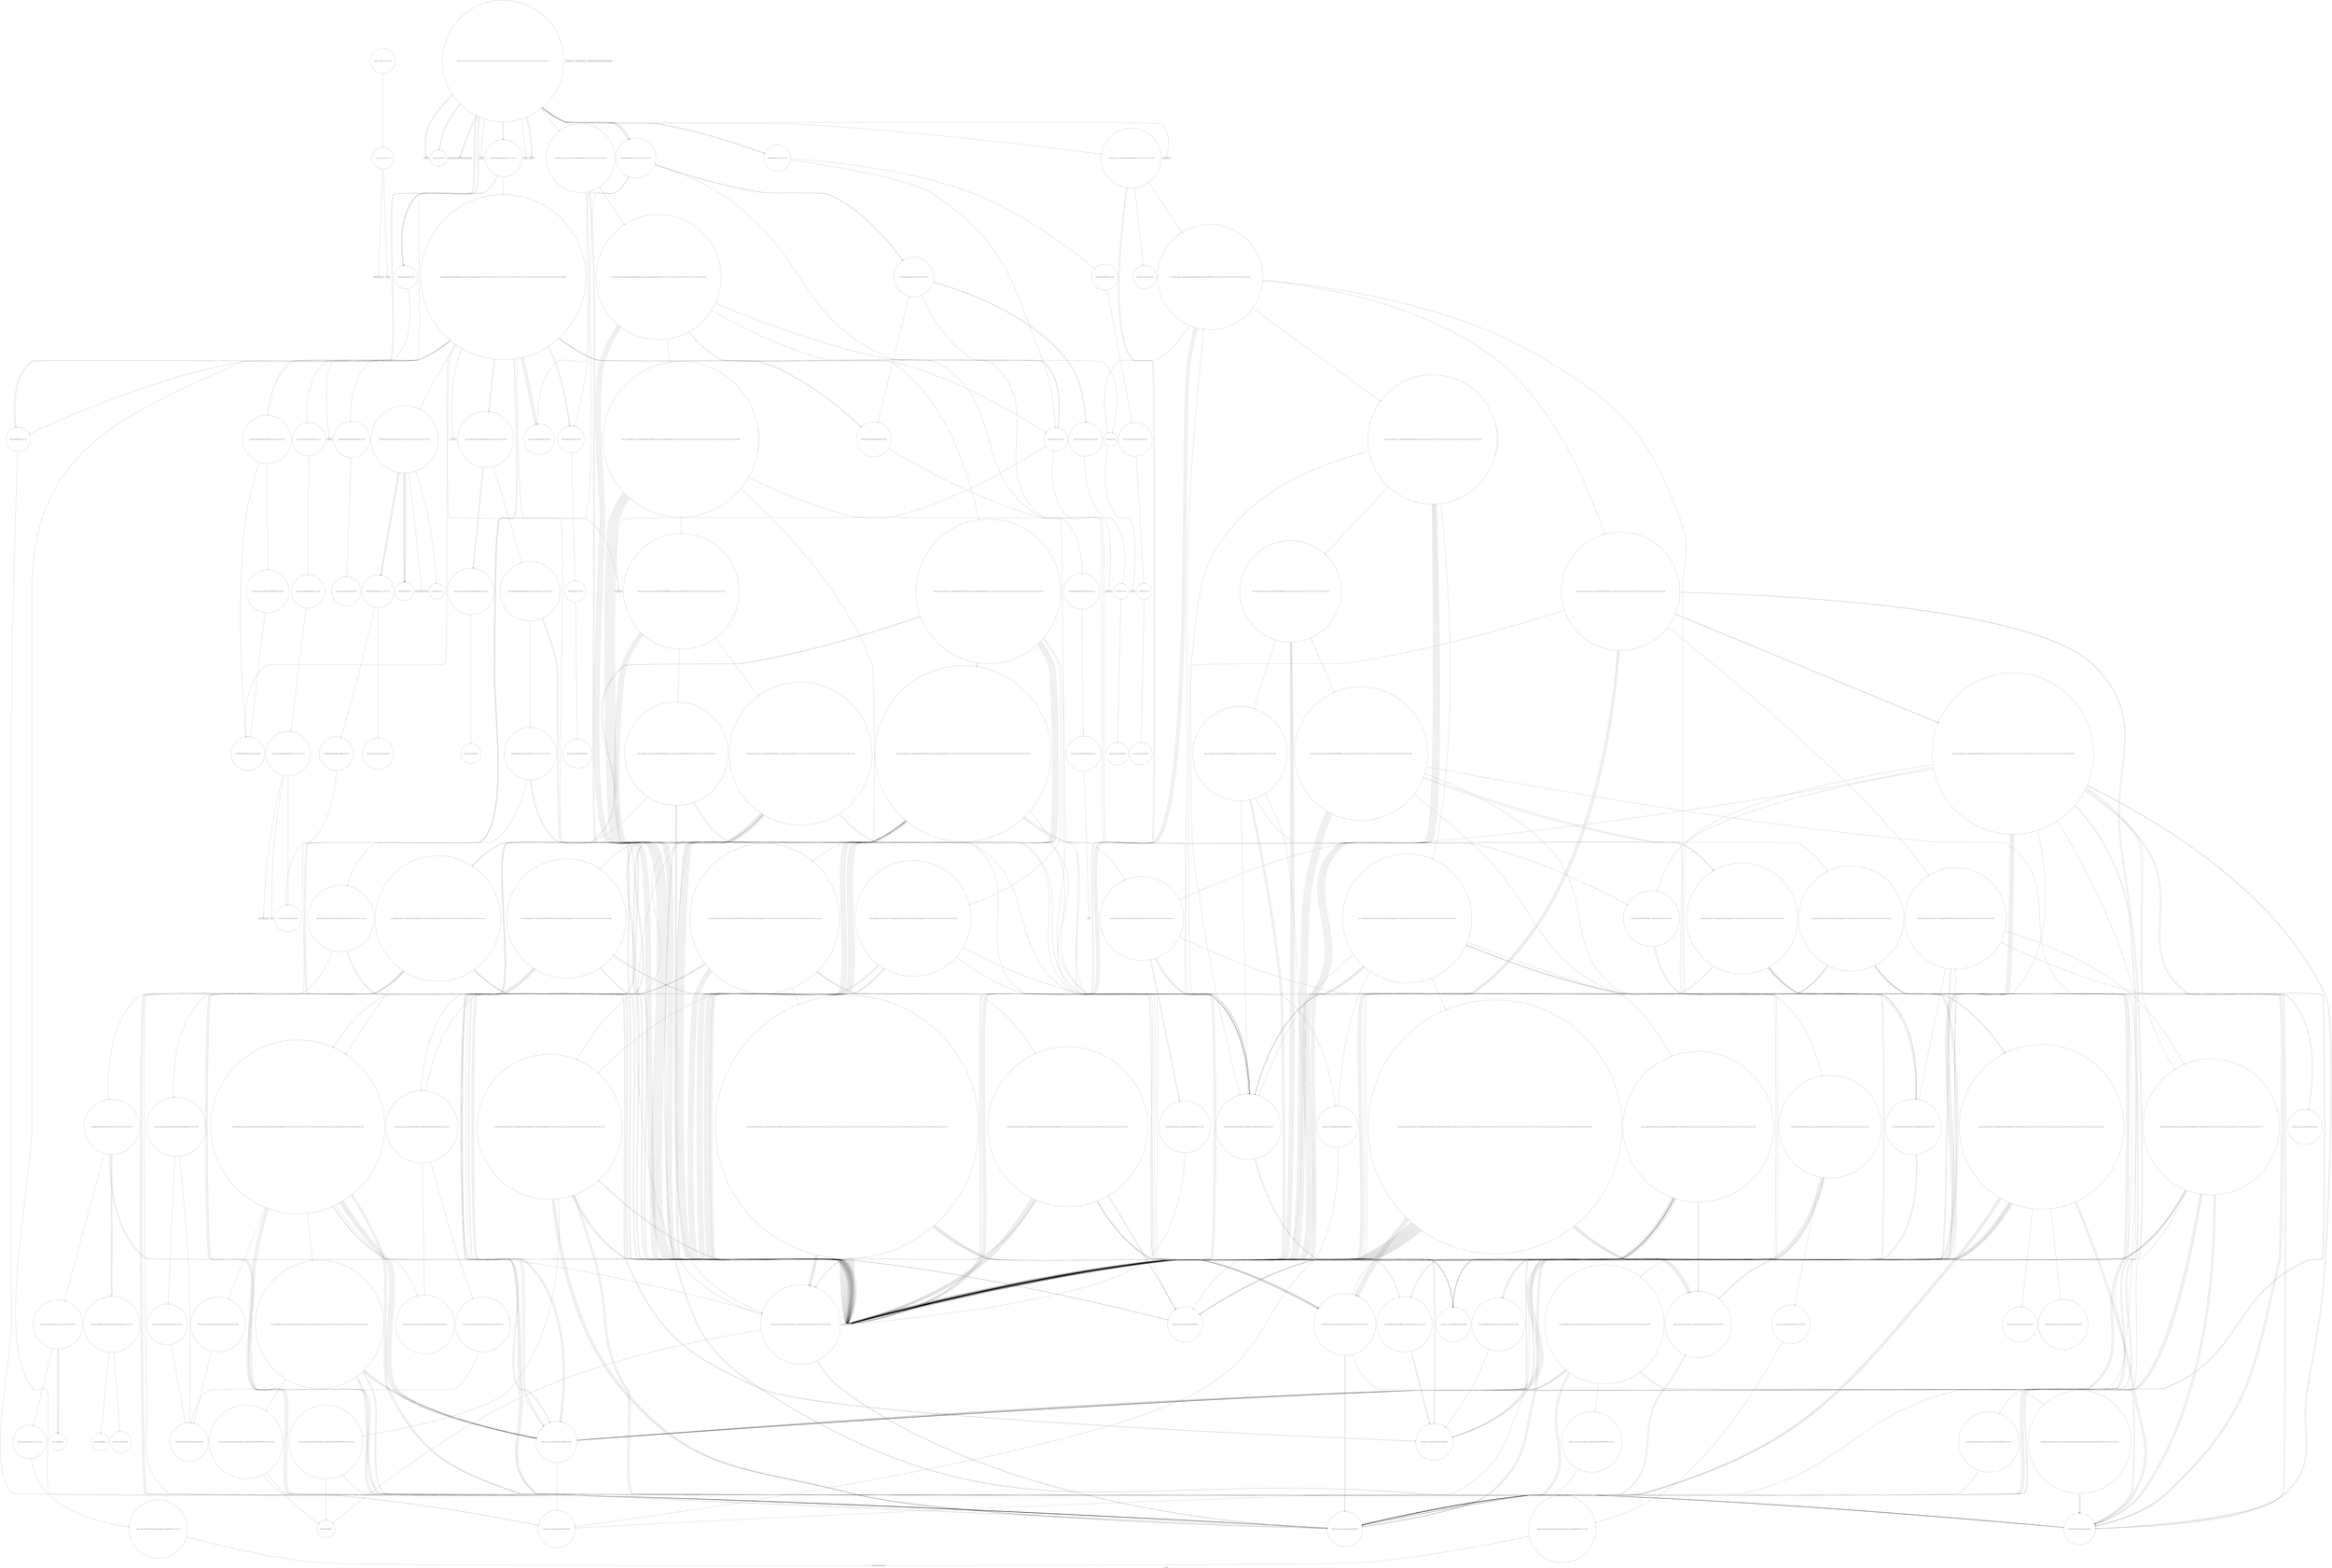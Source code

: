 digraph "Call Graph" {
	label="Call Graph";

	Node0x55d2d88d2d20 [shape=record,shape=circle,label="{__cxx_global_var_init|{<s0>1|<s1>2}}"];
	Node0x55d2d88d2d20:s0 -> Node0x55d2d88d2da0[color=black];
	Node0x55d2d88d2d20:s1 -> Node0x55d2d8e0bed0[color=black];
	Node0x55d2d8e0fa70 [shape=record,shape=circle,label="{_ZSt11__make_heapIN9__gnu_cxx17__normal_iteratorIPxSt6vectorIxSaIxEEEENS0_5__ops15_Iter_less_iterEEvT_S9_RT0_|{<s0>207|<s1>208|<s2>209|<s3>210|<s4>211|<s5>212|<s6>213|<s7>214}}"];
	Node0x55d2d8e0fa70:s0 -> Node0x55d2d8e0d3d0[color=black];
	Node0x55d2d8e0fa70:s1 -> Node0x55d2d8e0d3d0[color=black];
	Node0x55d2d8e0fa70:s2 -> Node0x55d2d8e0d550[color=black];
	Node0x55d2d8e0fa70:s3 -> Node0x55d2d8e0d5d0[color=black];
	Node0x55d2d8e0fa70:s4 -> Node0x55d2d8e0fcf0[color=black];
	Node0x55d2d8e0fa70:s5 -> Node0x55d2d8e0ee70[color=black];
	Node0x55d2d8e0fa70:s6 -> Node0x55d2d8e0fcf0[color=black];
	Node0x55d2d8e0fa70:s7 -> Node0x55d2d8e0d650[color=black];
	Node0x55d2d8e0c0d0 [shape=record,shape=Mrecord,label="{_ZNSirsERx}"];
	Node0x55d2d8e0d5d0 [shape=record,shape=circle,label="{_ZNK9__gnu_cxx17__normal_iteratorIPxSt6vectorIxSaIxEEEdeEv}"];
	Node0x55d2d8e0c450 [shape=record,shape=circle,label="{_ZNSt6vectorIxSaIxEEixEm}"];
	Node0x55d2d8e0d950 [shape=record,shape=circle,label="{_ZSt22__move_median_to_firstIN9__gnu_cxx17__normal_iteratorIPxSt6vectorIxSaIxEEEENS0_5__ops15_Iter_less_iterEEvT_S9_S9_S9_T0_|{<s0>258|<s1>259|<s2>260|<s3>261|<s4>262|<s5>263|<s6>264|<s7>265|<s8>266|<s9>267|<s10>268|<s11>269|<s12>270|<s13>271|<s14>272|<s15>273|<s16>274|<s17>275|<s18>276|<s19>277|<s20>278|<s21>279|<s22>280|<s23>281|<s24>282|<s25>283|<s26>284|<s27>285|<s28>286|<s29>287|<s30>288|<s31>289|<s32>290}}"];
	Node0x55d2d8e0d950:s0 -> Node0x55d2d8e0ee70[color=black];
	Node0x55d2d8e0d950:s1 -> Node0x55d2d8e0ee70[color=black];
	Node0x55d2d8e0d950:s2 -> Node0x55d2d8e0fb70[color=black];
	Node0x55d2d8e0d950:s3 -> Node0x55d2d8e0ee70[color=black];
	Node0x55d2d8e0d950:s4 -> Node0x55d2d8e0ee70[color=black];
	Node0x55d2d8e0d950:s5 -> Node0x55d2d8e0fb70[color=black];
	Node0x55d2d8e0d950:s6 -> Node0x55d2d8e0ee70[color=black];
	Node0x55d2d8e0d950:s7 -> Node0x55d2d8e0ee70[color=black];
	Node0x55d2d8e0d950:s8 -> Node0x55d2d8e0dad0[color=black];
	Node0x55d2d8e0d950:s9 -> Node0x55d2d8e0ee70[color=black];
	Node0x55d2d8e0d950:s10 -> Node0x55d2d8e0ee70[color=black];
	Node0x55d2d8e0d950:s11 -> Node0x55d2d8e0fb70[color=black];
	Node0x55d2d8e0d950:s12 -> Node0x55d2d8e0ee70[color=black];
	Node0x55d2d8e0d950:s13 -> Node0x55d2d8e0ee70[color=black];
	Node0x55d2d8e0d950:s14 -> Node0x55d2d8e0dad0[color=black];
	Node0x55d2d8e0d950:s15 -> Node0x55d2d8e0ee70[color=black];
	Node0x55d2d8e0d950:s16 -> Node0x55d2d8e0ee70[color=black];
	Node0x55d2d8e0d950:s17 -> Node0x55d2d8e0dad0[color=black];
	Node0x55d2d8e0d950:s18 -> Node0x55d2d8e0ee70[color=black];
	Node0x55d2d8e0d950:s19 -> Node0x55d2d8e0ee70[color=black];
	Node0x55d2d8e0d950:s20 -> Node0x55d2d8e0fb70[color=black];
	Node0x55d2d8e0d950:s21 -> Node0x55d2d8e0ee70[color=black];
	Node0x55d2d8e0d950:s22 -> Node0x55d2d8e0ee70[color=black];
	Node0x55d2d8e0d950:s23 -> Node0x55d2d8e0dad0[color=black];
	Node0x55d2d8e0d950:s24 -> Node0x55d2d8e0ee70[color=black];
	Node0x55d2d8e0d950:s25 -> Node0x55d2d8e0ee70[color=black];
	Node0x55d2d8e0d950:s26 -> Node0x55d2d8e0fb70[color=black];
	Node0x55d2d8e0d950:s27 -> Node0x55d2d8e0ee70[color=black];
	Node0x55d2d8e0d950:s28 -> Node0x55d2d8e0ee70[color=black];
	Node0x55d2d8e0d950:s29 -> Node0x55d2d8e0dad0[color=black];
	Node0x55d2d8e0d950:s30 -> Node0x55d2d8e0ee70[color=black];
	Node0x55d2d8e0d950:s31 -> Node0x55d2d8e0ee70[color=black];
	Node0x55d2d8e0d950:s32 -> Node0x55d2d8e0dad0[color=black];
	Node0x55d2d8e0c7d0 [shape=record,shape=circle,label="{_ZNSt12_Vector_baseIxSaIxEEC2Ev|{<s0>48}}"];
	Node0x55d2d8e0c7d0:s0 -> Node0x55d2d8e0c9d0[color=black];
	Node0x55d2d8e0dcd0 [shape=record,shape=circle,label="{_ZSt26__unguarded_insertion_sortIN9__gnu_cxx17__normal_iteratorIPxSt6vectorIxSaIxEEEENS0_5__ops15_Iter_less_iterEEvT_S9_T0_|{<s0>331|<s1>332|<s2>333|<s3>334|<s4>335|<s5>336}}"];
	Node0x55d2d8e0dcd0:s0 -> Node0x55d2d8e0ee70[color=black];
	Node0x55d2d8e0dcd0:s1 -> Node0x55d2d8e0f670[color=black];
	Node0x55d2d8e0dcd0:s2 -> Node0x55d2d8e0ee70[color=black];
	Node0x55d2d8e0dcd0:s3 -> Node0x55d2d8e0ded0[color=black];
	Node0x55d2d8e0dcd0:s4 -> Node0x55d2d8e0de50[color=black];
	Node0x55d2d8e0dcd0:s5 -> Node0x55d2d8e0fc70[color=black];
	Node0x55d2d8e0cb50 [shape=record,shape=circle,label="{_ZSt8_DestroyIPxxEvT_S1_RSaIT0_E|{<s0>53}}"];
	Node0x55d2d8e0cb50:s0 -> Node0x55d2d8e0ccd0[color=black];
	Node0x55d2d8e0e050 [shape=record,shape=circle,label="{_ZSt22__copy_move_backward_aILb1EPxS0_ET1_T0_S2_S1_|{<s0>367}}"];
	Node0x55d2d8e0e050:s0 -> Node0x55d2d8e0e150[color=black];
	Node0x55d2d8e0ced0 [shape=record,shape=circle,label="{_ZNSt16allocator_traitsISaIxEE10deallocateERS0_Pxm|{<s0>61}}"];
	Node0x55d2d8e0ced0:s0 -> Node0x55d2d8e0cf50[color=black];
	Node0x55d2d8e0e3d0 [shape=record,shape=circle,label="{_ZSt22__final_insertion_sortIN9__gnu_cxx17__normal_iteratorIPxSt6vectorIxSaIxEEEENS0_5__ops15_Iter_comp_iterISt7greaterIxEEEEvT_SC_T0_|{<s0>399|<s1>400|<s2>401|<s3>402|<s4>403|<s5>404|<s6>405|<s7>406|<s8>407|<s9>408|<s10>409|<s11>410|<s12>411}}"];
	Node0x55d2d8e0e3d0:s0 -> Node0x55d2d8e0d3d0[color=black];
	Node0x55d2d8e0e3d0:s1 -> Node0x55d2d8e0ee70[color=black];
	Node0x55d2d8e0e3d0:s2 -> Node0x55d2d8e0d550[color=black];
	Node0x55d2d8e0e3d0:s3 -> Node0x55d2d8e0ee70[color=black];
	Node0x55d2d8e0e3d0:s4 -> Node0x55d2d8e12490[color=black];
	Node0x55d2d8e0e3d0:s5 -> Node0x55d2d8e0d550[color=black];
	Node0x55d2d8e0e3d0:s6 -> Node0x55d2d8e0ee70[color=black];
	Node0x55d2d8e0e3d0:s7 -> Node0x55d2d8e0ee70[color=black];
	Node0x55d2d8e0e3d0:s8 -> Node0x55d2d8e12510[color=black];
	Node0x55d2d8e0e3d0:s9 -> Node0x55d2d8e0ee70[color=black];
	Node0x55d2d8e0e3d0:s10 -> Node0x55d2d8e0ee70[color=black];
	Node0x55d2d8e0e3d0:s11 -> Node0x55d2d8e0ee70[color=black];
	Node0x55d2d8e0e3d0:s12 -> Node0x55d2d8e12490[color=black];
	Node0x55d2d8e0d250 [shape=record,shape=circle,label="{_ZN9__gnu_cxx13new_allocatorIxE9constructIxJRKxEEEvPT_DpOT0_|{<s0>89}}"];
	Node0x55d2d8e0d250:s0 -> Node0x55d2d8e0d2d0[color=black];
	Node0x55d2d8e11f90 [shape=record,shape=circle,label="{_ZSt10__pop_heapIN9__gnu_cxx17__normal_iteratorIPxSt6vectorIxSaIxEEEENS0_5__ops15_Iter_comp_iterISt7greaterIxEEEEvT_SC_SC_RT0_|{<s0>464|<s1>465|<s2>466|<s3>467|<s4>468|<s5>469|<s6>470|<s7>471|<s8>472|<s9>473}}"];
	Node0x55d2d8e11f90:s0 -> Node0x55d2d8e0d5d0[color=black];
	Node0x55d2d8e11f90:s1 -> Node0x55d2d8e0fcf0[color=black];
	Node0x55d2d8e11f90:s2 -> Node0x55d2d8e0d5d0[color=black];
	Node0x55d2d8e11f90:s3 -> Node0x55d2d8e0fcf0[color=black];
	Node0x55d2d8e11f90:s4 -> Node0x55d2d8e0d5d0[color=black];
	Node0x55d2d8e11f90:s5 -> Node0x55d2d8e0ee70[color=black];
	Node0x55d2d8e11f90:s6 -> Node0x55d2d8e0d3d0[color=black];
	Node0x55d2d8e11f90:s7 -> Node0x55d2d8e0fcf0[color=black];
	Node0x55d2d8e11f90:s8 -> Node0x55d2d8e0ee70[color=black];
	Node0x55d2d8e11f90:s9 -> Node0x55d2d8e12010[color=black];
	Node0x55d2d8e0e5f0 [shape=record,shape=circle,label="{_ZNSt16allocator_traitsISaIxEE7destroyIxEEvRS0_PT_|{<s0>105}}"];
	Node0x55d2d8e0e5f0:s0 -> Node0x55d2d8e0f470[color=black];
	Node0x55d2d8e12310 [shape=record,shape=circle,label="{_ZNKSt7greaterIxEclERKxS2_}"];
	Node0x55d2d8e0e970 [shape=record,shape=circle,label="{_ZNSt16allocator_traitsISaIxEE8max_sizeERKS0_|{<s0>108}}"];
	Node0x55d2d8e0e970:s0 -> Node0x55d2d8e0ea70[color=black];
	Node0x55d2d8e12690 [shape=record,shape=circle,label="{_ZN9__gnu_cxx5__ops14_Val_comp_iterISt7greaterIxEEclIxNS_17__normal_iteratorIPxSt6vectorIxSaIxEEEEEEbRT_T0_|{<s0>594|<s1>595}}"];
	Node0x55d2d8e12690:s0 -> Node0x55d2d8e0d5d0[color=black];
	Node0x55d2d8e12690:s1 -> Node0x55d2d8e12310[color=black];
	Node0x55d2d8e0ecf0 [shape=record,shape=circle,label="{_ZSt22__uninitialized_copy_aISt13move_iteratorIPxES1_xET0_T_S4_S3_RSaIT1_E|{<s0>113|<s1>114|<s2>115}}"];
	Node0x55d2d8e0ecf0:s0 -> Node0x55d2d8e0ee70[color=black];
	Node0x55d2d8e0ecf0:s1 -> Node0x55d2d8e0ee70[color=black];
	Node0x55d2d8e0ecf0:s2 -> Node0x55d2d8e0edf0[color=black];
	Node0x55d2d8e0f070 [shape=record,shape=circle,label="{_ZSt12__miter_baseIPxEDTcl12__miter_basecldtfp_4baseEEESt13move_iteratorIT_E|{<s0>132|<s1>133}}"];
	Node0x55d2d8e0f070:s0 -> Node0x55d2d8e0f370[color=black];
	Node0x55d2d8e0f070:s1 -> Node0x55d2d8e0f2f0[color=black];
	Node0x55d2d8e0f3f0 [shape=record,shape=circle,label="{_ZNSt13move_iteratorIPxEC2ES0_}"];
	Node0x55d2d8e0f770 [shape=record,shape=circle,label="{_ZSt4__lgl|{<s0>159}}"];
	Node0x55d2d8e0f770:s0 -> Node0x55d2d8e0dbd0[color=black];
	Node0x55d2d88d2da0 [shape=record,shape=Mrecord,label="{_ZNSt8ios_base4InitC1Ev}"];
	Node0x55d2d8e0faf0 [shape=record,shape=circle,label="{_ZN9__gnu_cxxltIPxSt6vectorIxSaIxEEEEbRKNS_17__normal_iteratorIT_T0_EESA_|{<s0>215|<s1>216}}"];
	Node0x55d2d8e0faf0:s0 -> Node0x55d2d8e0e570[color=black];
	Node0x55d2d8e0faf0:s1 -> Node0x55d2d8e0e570[color=black];
	Node0x55d2d8e0c150 [shape=record,shape=Mrecord,label="{__gxx_personality_v0}"];
	Node0x55d2d8e0d650 [shape=record,shape=circle,label="{_ZSt13__adjust_heapIN9__gnu_cxx17__normal_iteratorIPxSt6vectorIxSaIxEEEElxNS0_5__ops15_Iter_less_iterEEvT_T0_SA_T1_T2_|{<s0>229|<s1>230|<s2>231|<s3>232|<s4>233|<s5>234|<s6>235|<s7>236|<s8>237|<s9>238|<s10>239|<s11>240|<s12>241|<s13>242|<s14>243|<s15>244|<s16>245|<s17>246}}"];
	Node0x55d2d8e0d650:s0 -> Node0x55d2d8e0d550[color=black];
	Node0x55d2d8e0d650:s1 -> Node0x55d2d8e0d550[color=black];
	Node0x55d2d8e0d650:s2 -> Node0x55d2d8e0fb70[color=black];
	Node0x55d2d8e0d650:s3 -> Node0x55d2d8e0d550[color=black];
	Node0x55d2d8e0d650:s4 -> Node0x55d2d8e0d5d0[color=black];
	Node0x55d2d8e0d650:s5 -> Node0x55d2d8e0fcf0[color=black];
	Node0x55d2d8e0d650:s6 -> Node0x55d2d8e0d550[color=black];
	Node0x55d2d8e0d650:s7 -> Node0x55d2d8e0d5d0[color=black];
	Node0x55d2d8e0d650:s8 -> Node0x55d2d8e0d550[color=black];
	Node0x55d2d8e0d650:s9 -> Node0x55d2d8e0d5d0[color=black];
	Node0x55d2d8e0d650:s10 -> Node0x55d2d8e0fcf0[color=black];
	Node0x55d2d8e0d650:s11 -> Node0x55d2d8e0d550[color=black];
	Node0x55d2d8e0d650:s12 -> Node0x55d2d8e0d5d0[color=black];
	Node0x55d2d8e0d650:s13 -> Node0x55d2d8e0d6d0[color=black];
	Node0x55d2d8e0d650:s14 -> Node0x55d2d8e0d750[color=black];
	Node0x55d2d8e0d650:s15 -> Node0x55d2d8e0ee70[color=black];
	Node0x55d2d8e0d650:s16 -> Node0x55d2d8e0fcf0[color=black];
	Node0x55d2d8e0d650:s17 -> Node0x55d2d8e0d7d0[color=black];
	Node0x55d2d8e0c4d0 [shape=record,shape=Mrecord,label="{_ZStlsISt11char_traitsIcEERSt13basic_ostreamIcT_ES5_PKc}"];
	Node0x55d2d8e0d9d0 [shape=record,shape=circle,label="{_ZNK9__gnu_cxx17__normal_iteratorIPxSt6vectorIxSaIxEEEmiEl|{<s0>291}}"];
	Node0x55d2d8e0d9d0:s0 -> Node0x55d2d8e0f4f0[color=black];
	Node0x55d2d8e0c850 [shape=record,shape=circle,label="{__clang_call_terminate|{<s0>49|<s1>50}}"];
	Node0x55d2d8e0c850:s0 -> Node0x55d2d8e0c8d0[color=black];
	Node0x55d2d8e0c850:s1 -> Node0x55d2d8e0c950[color=black];
	Node0x55d2d8e0dd50 [shape=record,shape=circle,label="{_ZN9__gnu_cxxeqIPxSt6vectorIxSaIxEEEEbRKNS_17__normal_iteratorIT_T0_EESA_|{<s0>337|<s1>338}}"];
	Node0x55d2d8e0dd50:s0 -> Node0x55d2d8e0e570[color=black];
	Node0x55d2d8e0dd50:s1 -> Node0x55d2d8e0e570[color=black];
	Node0x55d2d8e0cbd0 [shape=record,shape=circle,label="{_ZNSt12_Vector_baseIxSaIxEE19_M_get_Tp_allocatorEv}"];
	Node0x55d2d8e0e0d0 [shape=record,shape=circle,label="{_ZSt12__niter_baseIPxSt6vectorIxSaIxEEET_N9__gnu_cxx17__normal_iteratorIS4_T0_EE|{<s0>368}}"];
	Node0x55d2d8e0e0d0:s0 -> Node0x55d2d8e0e570[color=black];
	Node0x55d2d8e0cf50 [shape=record,shape=circle,label="{_ZN9__gnu_cxx13new_allocatorIxE10deallocateEPxm|{<s0>62}}"];
	Node0x55d2d8e0cf50:s0 -> Node0x55d2d8e0cfd0[color=black];
	Node0x55d2d8e0e450 [shape=record,shape=circle,label="{_ZSt14__partial_sortIN9__gnu_cxx17__normal_iteratorIPxSt6vectorIxSaIxEEEENS0_5__ops15_Iter_comp_iterISt7greaterIxEEEEvT_SC_SC_T0_|{<s0>412|<s1>413|<s2>414|<s3>415|<s4>416|<s5>417|<s6>418|<s7>419}}"];
	Node0x55d2d8e0e450:s0 -> Node0x55d2d8e0ee70[color=black];
	Node0x55d2d8e0e450:s1 -> Node0x55d2d8e0ee70[color=black];
	Node0x55d2d8e0e450:s2 -> Node0x55d2d8e0ee70[color=black];
	Node0x55d2d8e0e450:s3 -> Node0x55d2d8e0ee70[color=black];
	Node0x55d2d8e0e450:s4 -> Node0x55d2d8e11d90[color=black];
	Node0x55d2d8e0e450:s5 -> Node0x55d2d8e0ee70[color=black];
	Node0x55d2d8e0e450:s6 -> Node0x55d2d8e0ee70[color=black];
	Node0x55d2d8e0e450:s7 -> Node0x55d2d8e11e10[color=black];
	Node0x55d2d8e0d2d0 [shape=record,shape=circle,label="{_ZSt7forwardIRKxEOT_RNSt16remove_referenceIS2_E4typeE}"];
	Node0x55d2d8e12010 [shape=record,shape=circle,label="{_ZSt13__adjust_heapIN9__gnu_cxx17__normal_iteratorIPxSt6vectorIxSaIxEEEElxNS0_5__ops15_Iter_comp_iterISt7greaterIxEEEEvT_T0_SD_T1_T2_|{<s0>474|<s1>475|<s2>476|<s3>477|<s4>478|<s5>479|<s6>480|<s7>481|<s8>482|<s9>483|<s10>484|<s11>485|<s12>486|<s13>487|<s14>488|<s15>489|<s16>490|<s17>491}}"];
	Node0x55d2d8e12010:s0 -> Node0x55d2d8e0d550[color=black];
	Node0x55d2d8e12010:s1 -> Node0x55d2d8e0d550[color=black];
	Node0x55d2d8e12010:s2 -> Node0x55d2d8e11f10[color=black];
	Node0x55d2d8e12010:s3 -> Node0x55d2d8e0d550[color=black];
	Node0x55d2d8e12010:s4 -> Node0x55d2d8e0d5d0[color=black];
	Node0x55d2d8e12010:s5 -> Node0x55d2d8e0fcf0[color=black];
	Node0x55d2d8e12010:s6 -> Node0x55d2d8e0d550[color=black];
	Node0x55d2d8e12010:s7 -> Node0x55d2d8e0d5d0[color=black];
	Node0x55d2d8e12010:s8 -> Node0x55d2d8e0d550[color=black];
	Node0x55d2d8e12010:s9 -> Node0x55d2d8e0d5d0[color=black];
	Node0x55d2d8e12010:s10 -> Node0x55d2d8e0fcf0[color=black];
	Node0x55d2d8e12010:s11 -> Node0x55d2d8e0d550[color=black];
	Node0x55d2d8e12010:s12 -> Node0x55d2d8e0d5d0[color=black];
	Node0x55d2d8e12010:s13 -> Node0x55d2d8e12090[color=black];
	Node0x55d2d8e12010:s14 -> Node0x55d2d8e12110[color=black];
	Node0x55d2d8e12010:s15 -> Node0x55d2d8e0ee70[color=black];
	Node0x55d2d8e12010:s16 -> Node0x55d2d8e0fcf0[color=black];
	Node0x55d2d8e12010:s17 -> Node0x55d2d8e12190[color=black];
	Node0x55d2d8e0e670 [shape=record,shape=Mrecord,label="{__cxa_rethrow}"];
	Node0x55d2d8e12390 [shape=record,shape=circle,label="{_ZSt22__move_median_to_firstIN9__gnu_cxx17__normal_iteratorIPxSt6vectorIxSaIxEEEENS0_5__ops15_Iter_comp_iterISt7greaterIxEEEEvT_SC_SC_SC_T0_|{<s0>505|<s1>506|<s2>507|<s3>508|<s4>509|<s5>510|<s6>511|<s7>512|<s8>513|<s9>514|<s10>515|<s11>516|<s12>517|<s13>518|<s14>519|<s15>520|<s16>521|<s17>522|<s18>523|<s19>524|<s20>525|<s21>526|<s22>527|<s23>528|<s24>529|<s25>530|<s26>531|<s27>532|<s28>533|<s29>534|<s30>535|<s31>536|<s32>537}}"];
	Node0x55d2d8e12390:s0 -> Node0x55d2d8e0ee70[color=black];
	Node0x55d2d8e12390:s1 -> Node0x55d2d8e0ee70[color=black];
	Node0x55d2d8e12390:s2 -> Node0x55d2d8e11f10[color=black];
	Node0x55d2d8e12390:s3 -> Node0x55d2d8e0ee70[color=black];
	Node0x55d2d8e12390:s4 -> Node0x55d2d8e0ee70[color=black];
	Node0x55d2d8e12390:s5 -> Node0x55d2d8e11f10[color=black];
	Node0x55d2d8e12390:s6 -> Node0x55d2d8e0ee70[color=black];
	Node0x55d2d8e12390:s7 -> Node0x55d2d8e0ee70[color=black];
	Node0x55d2d8e12390:s8 -> Node0x55d2d8e0dad0[color=black];
	Node0x55d2d8e12390:s9 -> Node0x55d2d8e0ee70[color=black];
	Node0x55d2d8e12390:s10 -> Node0x55d2d8e0ee70[color=black];
	Node0x55d2d8e12390:s11 -> Node0x55d2d8e11f10[color=black];
	Node0x55d2d8e12390:s12 -> Node0x55d2d8e0ee70[color=black];
	Node0x55d2d8e12390:s13 -> Node0x55d2d8e0ee70[color=black];
	Node0x55d2d8e12390:s14 -> Node0x55d2d8e0dad0[color=black];
	Node0x55d2d8e12390:s15 -> Node0x55d2d8e0ee70[color=black];
	Node0x55d2d8e12390:s16 -> Node0x55d2d8e0ee70[color=black];
	Node0x55d2d8e12390:s17 -> Node0x55d2d8e0dad0[color=black];
	Node0x55d2d8e12390:s18 -> Node0x55d2d8e0ee70[color=black];
	Node0x55d2d8e12390:s19 -> Node0x55d2d8e0ee70[color=black];
	Node0x55d2d8e12390:s20 -> Node0x55d2d8e11f10[color=black];
	Node0x55d2d8e12390:s21 -> Node0x55d2d8e0ee70[color=black];
	Node0x55d2d8e12390:s22 -> Node0x55d2d8e0ee70[color=black];
	Node0x55d2d8e12390:s23 -> Node0x55d2d8e0dad0[color=black];
	Node0x55d2d8e12390:s24 -> Node0x55d2d8e0ee70[color=black];
	Node0x55d2d8e12390:s25 -> Node0x55d2d8e0ee70[color=black];
	Node0x55d2d8e12390:s26 -> Node0x55d2d8e11f10[color=black];
	Node0x55d2d8e12390:s27 -> Node0x55d2d8e0ee70[color=black];
	Node0x55d2d8e12390:s28 -> Node0x55d2d8e0ee70[color=black];
	Node0x55d2d8e12390:s29 -> Node0x55d2d8e0dad0[color=black];
	Node0x55d2d8e12390:s30 -> Node0x55d2d8e0ee70[color=black];
	Node0x55d2d8e12390:s31 -> Node0x55d2d8e0ee70[color=black];
	Node0x55d2d8e12390:s32 -> Node0x55d2d8e0dad0[color=black];
	Node0x55d2d8e0e9f0 [shape=record,shape=circle,label="{_ZNKSt12_Vector_baseIxSaIxEE19_M_get_Tp_allocatorEv}"];
	Node0x55d2d8e12710 [shape=record,shape=circle,label="{_ZN9__gnu_cxx5__ops14_Val_comp_iterISt7greaterIxEEC2EONS0_15_Iter_comp_iterIS3_EE|{<s0>596}}"];
	Node0x55d2d8e12710:s0 -> Node0x55d2d8e12210[color=black];
	Node0x55d2d8e0ed70 [shape=record,shape=circle,label="{_ZSt32__make_move_if_noexcept_iteratorIxSt13move_iteratorIPxEET0_PT_|{<s0>116}}"];
	Node0x55d2d8e0ed70:s0 -> Node0x55d2d8e0f3f0[color=black];
	Node0x55d2d8e0f0f0 [shape=record,shape=circle,label="{_ZSt13__copy_move_aILb1EPxS0_ET1_T0_S2_S1_|{<s0>134}}"];
	Node0x55d2d8e0f0f0:s0 -> Node0x55d2d8e0f1f0[color=black];
	Node0x55d2d8e0f470 [shape=record,shape=circle,label="{_ZN9__gnu_cxx13new_allocatorIxE7destroyIxEEvPT_}"];
	Node0x55d2d8e0f7f0 [shape=record,shape=circle,label="{_ZSt22__final_insertion_sortIN9__gnu_cxx17__normal_iteratorIPxSt6vectorIxSaIxEEEENS0_5__ops15_Iter_less_iterEEvT_S9_T0_|{<s0>160|<s1>161|<s2>162|<s3>163|<s4>164|<s5>165|<s6>166|<s7>167|<s8>168|<s9>169}}"];
	Node0x55d2d8e0f7f0:s0 -> Node0x55d2d8e0d3d0[color=black];
	Node0x55d2d8e0f7f0:s1 -> Node0x55d2d8e0ee70[color=black];
	Node0x55d2d8e0f7f0:s2 -> Node0x55d2d8e0d550[color=black];
	Node0x55d2d8e0f7f0:s3 -> Node0x55d2d8e0dc50[color=black];
	Node0x55d2d8e0f7f0:s4 -> Node0x55d2d8e0d550[color=black];
	Node0x55d2d8e0f7f0:s5 -> Node0x55d2d8e0ee70[color=black];
	Node0x55d2d8e0f7f0:s6 -> Node0x55d2d8e0dcd0[color=black];
	Node0x55d2d8e0f7f0:s7 -> Node0x55d2d8e0ee70[color=black];
	Node0x55d2d8e0f7f0:s8 -> Node0x55d2d8e0ee70[color=black];
	Node0x55d2d8e0f7f0:s9 -> Node0x55d2d8e0dc50[color=black];
	Node0x55d2d8e0be50 [shape=record,shape=Mrecord,label="{_ZNSt8ios_base4InitD1Ev}"];
	Node0x55d2d8e0fb70 [shape=record,shape=circle,label="{_ZNK9__gnu_cxx5__ops15_Iter_less_iterclINS_17__normal_iteratorIPxSt6vectorIxSaIxEEEES8_EEbT_T0_|{<s0>217|<s1>218}}"];
	Node0x55d2d8e0fb70:s0 -> Node0x55d2d8e0d5d0[color=black];
	Node0x55d2d8e0fb70:s1 -> Node0x55d2d8e0d5d0[color=black];
	Node0x55d2d8e0c1d0 [shape=record,shape=circle,label="{_ZNSt6vectorIxSaIxEE9push_backERKx|{<s0>30|<s1>31|<s2>32}}"];
	Node0x55d2d8e0c1d0:s0 -> Node0x55d2d8e0d150[color=black];
	Node0x55d2d8e0c1d0:s1 -> Node0x55d2d8e0c350[color=black];
	Node0x55d2d8e0c1d0:s2 -> Node0x55d2d8e0d1d0[color=black];
	Node0x55d2d8e0d6d0 [shape=record,shape=circle,label="{_ZSt4moveIRN9__gnu_cxx5__ops15_Iter_less_iterEEONSt16remove_referenceIT_E4typeEOS5_}"];
	Node0x55d2d8e0c550 [shape=record,shape=Mrecord,label="{_ZNSolsEi}"];
	Node0x55d2d8e0da50 [shape=record,shape=circle,label="{_ZSt21__unguarded_partitionIN9__gnu_cxx17__normal_iteratorIPxSt6vectorIxSaIxEEEENS0_5__ops15_Iter_less_iterEET_S9_S9_S9_T0_|{<s0>292|<s1>293|<s2>294|<s3>295|<s4>296|<s5>297|<s6>298|<s7>299|<s8>300|<s9>301|<s10>302|<s11>303|<s12>304|<s13>305|<s14>306}}"];
	Node0x55d2d8e0da50:s0 -> Node0x55d2d8e0ee70[color=black];
	Node0x55d2d8e0da50:s1 -> Node0x55d2d8e0ee70[color=black];
	Node0x55d2d8e0da50:s2 -> Node0x55d2d8e0fb70[color=black];
	Node0x55d2d8e0da50:s3 -> Node0x55d2d8e0fc70[color=black];
	Node0x55d2d8e0da50:s4 -> Node0x55d2d8e0d8d0[color=black];
	Node0x55d2d8e0da50:s5 -> Node0x55d2d8e0ee70[color=black];
	Node0x55d2d8e0da50:s6 -> Node0x55d2d8e0ee70[color=black];
	Node0x55d2d8e0da50:s7 -> Node0x55d2d8e0fb70[color=black];
	Node0x55d2d8e0da50:s8 -> Node0x55d2d8e0d8d0[color=black];
	Node0x55d2d8e0da50:s9 -> Node0x55d2d8e0faf0[color=black];
	Node0x55d2d8e0da50:s10 -> Node0x55d2d8e0ee70[color=black];
	Node0x55d2d8e0da50:s11 -> Node0x55d2d8e0ee70[color=black];
	Node0x55d2d8e0da50:s12 -> Node0x55d2d8e0ee70[color=black];
	Node0x55d2d8e0da50:s13 -> Node0x55d2d8e0dad0[color=black];
	Node0x55d2d8e0da50:s14 -> Node0x55d2d8e0fc70[color=black];
	Node0x55d2d8e0c8d0 [shape=record,shape=Mrecord,label="{__cxa_begin_catch}"];
	Node0x55d2d8e0ddd0 [shape=record,shape=circle,label="{_ZSt13move_backwardIN9__gnu_cxx17__normal_iteratorIPxSt6vectorIxSaIxEEEES6_ET0_T_S8_S7_|{<s0>339|<s1>340|<s2>341|<s3>342|<s4>343|<s5>344}}"];
	Node0x55d2d8e0ddd0:s0 -> Node0x55d2d8e0ee70[color=black];
	Node0x55d2d8e0ddd0:s1 -> Node0x55d2d8e0dfd0[color=black];
	Node0x55d2d8e0ddd0:s2 -> Node0x55d2d8e0ee70[color=black];
	Node0x55d2d8e0ddd0:s3 -> Node0x55d2d8e0dfd0[color=black];
	Node0x55d2d8e0ddd0:s4 -> Node0x55d2d8e0ee70[color=black];
	Node0x55d2d8e0ddd0:s5 -> Node0x55d2d8e0df50[color=black];
	Node0x55d2d8e0cc50 [shape=record,shape=circle,label="{_ZNSt12_Vector_baseIxSaIxEED2Ev|{<s0>54|<s1>55|<s2>56|<s3>57}}"];
	Node0x55d2d8e0cc50:s0 -> Node0x55d2d8e0cdd0[color=black];
	Node0x55d2d8e0cc50:s1 -> Node0x55d2d8e0ce50[color=black];
	Node0x55d2d8e0cc50:s2 -> Node0x55d2d8e0ce50[color=black];
	Node0x55d2d8e0cc50:s3 -> Node0x55d2d8e0c850[color=black];
	Node0x55d2d8e0e150 [shape=record,shape=circle,label="{_ZNSt20__copy_move_backwardILb1ELb1ESt26random_access_iterator_tagE13__copy_move_bIxEEPT_PKS3_S6_S4_|{<s0>369}}"];
	Node0x55d2d8e0e150:s0 -> Node0x55d2d8e0f270[color=black];
	Node0x55d2d8e0cfd0 [shape=record,shape=Mrecord,label="{_ZdlPv}"];
	Node0x55d2d8e0e4d0 [shape=record,shape=circle,label="{_ZSt27__unguarded_partition_pivotIN9__gnu_cxx17__normal_iteratorIPxSt6vectorIxSaIxEEEENS0_5__ops15_Iter_comp_iterISt7greaterIxEEEET_SC_SC_T0_|{<s0>420|<s1>421|<s2>422|<s3>423|<s4>424|<s5>425|<s6>426|<s7>427|<s8>428|<s9>429|<s10>430|<s11>431|<s12>432}}"];
	Node0x55d2d8e0e4d0:s0 -> Node0x55d2d8e0d3d0[color=black];
	Node0x55d2d8e0e4d0:s1 -> Node0x55d2d8e0d550[color=black];
	Node0x55d2d8e0e4d0:s2 -> Node0x55d2d8e0ee70[color=black];
	Node0x55d2d8e0e4d0:s3 -> Node0x55d2d8e0d550[color=black];
	Node0x55d2d8e0e4d0:s4 -> Node0x55d2d8e0ee70[color=black];
	Node0x55d2d8e0e4d0:s5 -> Node0x55d2d8e0d9d0[color=black];
	Node0x55d2d8e0e4d0:s6 -> Node0x55d2d8e0ee70[color=black];
	Node0x55d2d8e0e4d0:s7 -> Node0x55d2d8e12390[color=black];
	Node0x55d2d8e0e4d0:s8 -> Node0x55d2d8e0d550[color=black];
	Node0x55d2d8e0e4d0:s9 -> Node0x55d2d8e0ee70[color=black];
	Node0x55d2d8e0e4d0:s10 -> Node0x55d2d8e0ee70[color=black];
	Node0x55d2d8e0e4d0:s11 -> Node0x55d2d8e0ee70[color=black];
	Node0x55d2d8e0e4d0:s12 -> Node0x55d2d8e12410[color=black];
	Node0x55d2d8e0d350 [shape=record,shape=circle,label="{_ZNKSt6vectorIxSaIxEE12_M_check_lenEmPKc|{<s0>90|<s1>91|<s2>92|<s3>93|<s4>94|<s5>95|<s6>96|<s7>97|<s8>98}}"];
	Node0x55d2d8e0d350:s0 -> Node0x55d2d8e0e770[color=black];
	Node0x55d2d8e0d350:s1 -> Node0x55d2d8e0e7f0[color=black];
	Node0x55d2d8e0d350:s2 -> Node0x55d2d8e0e870[color=black];
	Node0x55d2d8e0d350:s3 -> Node0x55d2d8e0e7f0[color=black];
	Node0x55d2d8e0d350:s4 -> Node0x55d2d8e0e7f0[color=black];
	Node0x55d2d8e0d350:s5 -> Node0x55d2d8e0e8f0[color=black];
	Node0x55d2d8e0d350:s6 -> Node0x55d2d8e0e7f0[color=black];
	Node0x55d2d8e0d350:s7 -> Node0x55d2d8e0e770[color=black];
	Node0x55d2d8e0d350:s8 -> Node0x55d2d8e0e770[color=black];
	Node0x55d2d8e12090 [shape=record,shape=circle,label="{_ZSt4moveIRN9__gnu_cxx5__ops15_Iter_comp_iterISt7greaterIxEEEEONSt16remove_referenceIT_E4typeEOS8_}"];
	Node0x55d2d8e0e6f0 [shape=record,shape=Mrecord,label="{__cxa_end_catch}"];
	Node0x55d2d8e12410 [shape=record,shape=circle,label="{_ZSt21__unguarded_partitionIN9__gnu_cxx17__normal_iteratorIPxSt6vectorIxSaIxEEEENS0_5__ops15_Iter_comp_iterISt7greaterIxEEEET_SC_SC_SC_T0_|{<s0>538|<s1>539|<s2>540|<s3>541|<s4>542|<s5>543|<s6>544|<s7>545|<s8>546|<s9>547|<s10>548|<s11>549|<s12>550|<s13>551|<s14>552}}"];
	Node0x55d2d8e12410:s0 -> Node0x55d2d8e0ee70[color=black];
	Node0x55d2d8e12410:s1 -> Node0x55d2d8e0ee70[color=black];
	Node0x55d2d8e12410:s2 -> Node0x55d2d8e11f10[color=black];
	Node0x55d2d8e12410:s3 -> Node0x55d2d8e0fc70[color=black];
	Node0x55d2d8e12410:s4 -> Node0x55d2d8e0d8d0[color=black];
	Node0x55d2d8e12410:s5 -> Node0x55d2d8e0ee70[color=black];
	Node0x55d2d8e12410:s6 -> Node0x55d2d8e0ee70[color=black];
	Node0x55d2d8e12410:s7 -> Node0x55d2d8e11f10[color=black];
	Node0x55d2d8e12410:s8 -> Node0x55d2d8e0d8d0[color=black];
	Node0x55d2d8e12410:s9 -> Node0x55d2d8e0faf0[color=black];
	Node0x55d2d8e12410:s10 -> Node0x55d2d8e0ee70[color=black];
	Node0x55d2d8e12410:s11 -> Node0x55d2d8e0ee70[color=black];
	Node0x55d2d8e12410:s12 -> Node0x55d2d8e0ee70[color=black];
	Node0x55d2d8e12410:s13 -> Node0x55d2d8e0dad0[color=black];
	Node0x55d2d8e12410:s14 -> Node0x55d2d8e0fc70[color=black];
	Node0x55d2d8e0ea70 [shape=record,shape=circle,label="{_ZNK9__gnu_cxx13new_allocatorIxE8max_sizeEv}"];
	Node0x55d2d8e12790 [shape=record,shape=circle,label="{_ZN9__gnu_cxx5__ops15_Iter_comp_iterISt7greaterIxEEC2ES3_|{<s0>597}}"];
	Node0x55d2d8e12790:s0 -> Node0x55d2d8e12210[color=black];
	Node0x55d2d8e0edf0 [shape=record,shape=circle,label="{_ZSt18uninitialized_copyISt13move_iteratorIPxES1_ET0_T_S4_S3_|{<s0>117|<s1>118|<s2>119}}"];
	Node0x55d2d8e0edf0:s0 -> Node0x55d2d8e0ee70[color=black];
	Node0x55d2d8e0edf0:s1 -> Node0x55d2d8e0ee70[color=black];
	Node0x55d2d8e0edf0:s2 -> Node0x55d2d8e0eef0[color=black];
	Node0x55d2d8e0f170 [shape=record,shape=circle,label="{_ZSt12__niter_baseIPxET_S1_}"];
	Node0x55d2d8e0f4f0 [shape=record,shape=circle,label="{_ZN9__gnu_cxx17__normal_iteratorIPxSt6vectorIxSaIxEEEC2ERKS1_}"];
	Node0x55d2d8e0f870 [shape=record,shape=circle,label="{_ZSt14__partial_sortIN9__gnu_cxx17__normal_iteratorIPxSt6vectorIxSaIxEEEENS0_5__ops15_Iter_less_iterEEvT_S9_S9_T0_|{<s0>170|<s1>171|<s2>172|<s3>173|<s4>174|<s5>175|<s6>176}}"];
	Node0x55d2d8e0f870:s0 -> Node0x55d2d8e0ee70[color=black];
	Node0x55d2d8e0f870:s1 -> Node0x55d2d8e0ee70[color=black];
	Node0x55d2d8e0f870:s2 -> Node0x55d2d8e0ee70[color=black];
	Node0x55d2d8e0f870:s3 -> Node0x55d2d8e0f970[color=black];
	Node0x55d2d8e0f870:s4 -> Node0x55d2d8e0ee70[color=black];
	Node0x55d2d8e0f870:s5 -> Node0x55d2d8e0ee70[color=black];
	Node0x55d2d8e0f870:s6 -> Node0x55d2d8e0f9f0[color=black];
	Node0x55d2d8e0bed0 [shape=record,shape=Mrecord,label="{__cxa_atexit}"];
	Node0x55d2d8e0fbf0 [shape=record,shape=circle,label="{_ZSt10__pop_heapIN9__gnu_cxx17__normal_iteratorIPxSt6vectorIxSaIxEEEENS0_5__ops15_Iter_less_iterEEvT_S9_S9_RT0_|{<s0>219|<s1>220|<s2>221|<s3>222|<s4>223|<s5>224|<s6>225|<s7>226|<s8>227}}"];
	Node0x55d2d8e0fbf0:s0 -> Node0x55d2d8e0d5d0[color=black];
	Node0x55d2d8e0fbf0:s1 -> Node0x55d2d8e0fcf0[color=black];
	Node0x55d2d8e0fbf0:s2 -> Node0x55d2d8e0d5d0[color=black];
	Node0x55d2d8e0fbf0:s3 -> Node0x55d2d8e0fcf0[color=black];
	Node0x55d2d8e0fbf0:s4 -> Node0x55d2d8e0d5d0[color=black];
	Node0x55d2d8e0fbf0:s5 -> Node0x55d2d8e0ee70[color=black];
	Node0x55d2d8e0fbf0:s6 -> Node0x55d2d8e0d3d0[color=black];
	Node0x55d2d8e0fbf0:s7 -> Node0x55d2d8e0fcf0[color=black];
	Node0x55d2d8e0fbf0:s8 -> Node0x55d2d8e0d650[color=black];
	Node0x55d2d8e0c250 [shape=record,shape=circle,label="{_ZSt4sortIN9__gnu_cxx17__normal_iteratorIPxSt6vectorIxSaIxEEEEEvT_S7_|{<s0>33|<s1>34|<s2>35|<s3>36}}"];
	Node0x55d2d8e0c250:s0 -> Node0x55d2d8e0ee70[color=black];
	Node0x55d2d8e0c250:s1 -> Node0x55d2d8e0ee70[color=black];
	Node0x55d2d8e0c250:s2 -> Node0x55d2d8e0f5f0[color=black];
	Node0x55d2d8e0c250:s3 -> Node0x55d2d8e0f570[color=black];
	Node0x55d2d8e0d750 [shape=record,shape=circle,label="{_ZN9__gnu_cxx5__ops14_Iter_less_valC2ENS0_15_Iter_less_iterE}"];
	Node0x55d2d8e0c5d0 [shape=record,shape=Mrecord,label="{_ZNSolsEx}"];
	Node0x55d2d8e0dad0 [shape=record,shape=circle,label="{_ZSt9iter_swapIN9__gnu_cxx17__normal_iteratorIPxSt6vectorIxSaIxEEEES6_EvT_T0_|{<s0>307|<s1>308|<s2>309}}"];
	Node0x55d2d8e0dad0:s0 -> Node0x55d2d8e0d5d0[color=black];
	Node0x55d2d8e0dad0:s1 -> Node0x55d2d8e0d5d0[color=black];
	Node0x55d2d8e0dad0:s2 -> Node0x55d2d8e0db50[color=black];
	Node0x55d2d8e0c950 [shape=record,shape=Mrecord,label="{_ZSt9terminatev}"];
	Node0x55d2d8e0de50 [shape=record,shape=circle,label="{_ZSt25__unguarded_linear_insertIN9__gnu_cxx17__normal_iteratorIPxSt6vectorIxSaIxEEEENS0_5__ops14_Val_less_iterEEvT_T0_|{<s0>345|<s1>346|<s2>347|<s3>348|<s4>349|<s5>350|<s6>351|<s7>352|<s8>353|<s9>354|<s10>355|<s11>356|<s12>357}}"];
	Node0x55d2d8e0de50:s0 -> Node0x55d2d8e0d5d0[color=black];
	Node0x55d2d8e0de50:s1 -> Node0x55d2d8e0fcf0[color=black];
	Node0x55d2d8e0de50:s2 -> Node0x55d2d8e0ee70[color=black];
	Node0x55d2d8e0de50:s3 -> Node0x55d2d8e0d8d0[color=black];
	Node0x55d2d8e0de50:s4 -> Node0x55d2d8e0ee70[color=black];
	Node0x55d2d8e0de50:s5 -> Node0x55d2d8e0e1d0[color=black];
	Node0x55d2d8e0de50:s6 -> Node0x55d2d8e0d5d0[color=black];
	Node0x55d2d8e0de50:s7 -> Node0x55d2d8e0fcf0[color=black];
	Node0x55d2d8e0de50:s8 -> Node0x55d2d8e0d5d0[color=black];
	Node0x55d2d8e0de50:s9 -> Node0x55d2d8e0ee70[color=black];
	Node0x55d2d8e0de50:s10 -> Node0x55d2d8e0d8d0[color=black];
	Node0x55d2d8e0de50:s11 -> Node0x55d2d8e0fcf0[color=black];
	Node0x55d2d8e0de50:s12 -> Node0x55d2d8e0d5d0[color=black];
	Node0x55d2d8e0ccd0 [shape=record,shape=circle,label="{_ZSt8_DestroyIPxEvT_S1_|{<s0>58}}"];
	Node0x55d2d8e0ccd0:s0 -> Node0x55d2d8e0cd50[color=black];
	Node0x55d2d8e0e1d0 [shape=record,shape=circle,label="{_ZNK9__gnu_cxx5__ops14_Val_less_iterclIxNS_17__normal_iteratorIPxSt6vectorIxSaIxEEEEEEbRT_T0_|{<s0>370}}"];
	Node0x55d2d8e0e1d0:s0 -> Node0x55d2d8e0d5d0[color=black];
	Node0x55d2d8e0d050 [shape=record,shape=circle,label="{_ZNSaIxED2Ev|{<s0>63}}"];
	Node0x55d2d8e0d050:s0 -> Node0x55d2d8e0d0d0[color=black];
	Node0x55d2d8e11d90 [shape=record,shape=circle,label="{_ZSt13__heap_selectIN9__gnu_cxx17__normal_iteratorIPxSt6vectorIxSaIxEEEENS0_5__ops15_Iter_comp_iterISt7greaterIxEEEEvT_SC_SC_T0_|{<s0>433|<s1>434|<s2>435|<s3>436|<s4>437|<s5>438|<s6>439|<s7>440|<s8>441|<s9>442|<s10>443|<s11>444|<s12>445}}"];
	Node0x55d2d8e11d90:s0 -> Node0x55d2d8e0ee70[color=black];
	Node0x55d2d8e11d90:s1 -> Node0x55d2d8e0ee70[color=black];
	Node0x55d2d8e11d90:s2 -> Node0x55d2d8e11e90[color=black];
	Node0x55d2d8e11d90:s3 -> Node0x55d2d8e0ee70[color=black];
	Node0x55d2d8e11d90:s4 -> Node0x55d2d8e0faf0[color=black];
	Node0x55d2d8e11d90:s5 -> Node0x55d2d8e0ee70[color=black];
	Node0x55d2d8e11d90:s6 -> Node0x55d2d8e0ee70[color=black];
	Node0x55d2d8e11d90:s7 -> Node0x55d2d8e11f10[color=black];
	Node0x55d2d8e11d90:s8 -> Node0x55d2d8e0ee70[color=black];
	Node0x55d2d8e11d90:s9 -> Node0x55d2d8e0ee70[color=black];
	Node0x55d2d8e11d90:s10 -> Node0x55d2d8e0ee70[color=black];
	Node0x55d2d8e11d90:s11 -> Node0x55d2d8e11f90[color=black];
	Node0x55d2d8e11d90:s12 -> Node0x55d2d8e0fc70[color=black];
	Node0x55d2d8e0d3d0 [shape=record,shape=circle,label="{_ZN9__gnu_cxxmiIPxSt6vectorIxSaIxEEEENS_17__normal_iteratorIT_T0_E15difference_typeERKS8_SB_|{<s0>99|<s1>100}}"];
	Node0x55d2d8e0d3d0:s0 -> Node0x55d2d8e0e570[color=black];
	Node0x55d2d8e0d3d0:s1 -> Node0x55d2d8e0e570[color=black];
	Node0x55d2d8e12110 [shape=record,shape=circle,label="{_ZN9__gnu_cxx5__ops14_Iter_comp_valISt7greaterIxEEC2EONS0_15_Iter_comp_iterIS3_EE|{<s0>492}}"];
	Node0x55d2d8e12110:s0 -> Node0x55d2d8e12210[color=black];
	Node0x55d2d8e0e770 [shape=record,shape=circle,label="{_ZNKSt6vectorIxSaIxEE8max_sizeEv|{<s0>106|<s1>107}}"];
	Node0x55d2d8e0e770:s0 -> Node0x55d2d8e0e9f0[color=black];
	Node0x55d2d8e0e770:s1 -> Node0x55d2d8e0e970[color=black];
	Node0x55d2d8e12490 [shape=record,shape=circle,label="{_ZSt16__insertion_sortIN9__gnu_cxx17__normal_iteratorIPxSt6vectorIxSaIxEEEENS0_5__ops15_Iter_comp_iterISt7greaterIxEEEEvT_SC_T0_|{<s0>553|<s1>554|<s2>555|<s3>556|<s4>557|<s5>558|<s6>559|<s7>560|<s8>561|<s9>562|<s10>563|<s11>564|<s12>565|<s13>566|<s14>567|<s15>568|<s16>569|<s17>570|<s18>571}}"];
	Node0x55d2d8e12490:s0 -> Node0x55d2d8e0dd50[color=black];
	Node0x55d2d8e12490:s1 -> Node0x55d2d8e0d550[color=black];
	Node0x55d2d8e12490:s2 -> Node0x55d2d8e0f670[color=black];
	Node0x55d2d8e12490:s3 -> Node0x55d2d8e0ee70[color=black];
	Node0x55d2d8e12490:s4 -> Node0x55d2d8e0ee70[color=black];
	Node0x55d2d8e12490:s5 -> Node0x55d2d8e11f10[color=black];
	Node0x55d2d8e12490:s6 -> Node0x55d2d8e0d5d0[color=black];
	Node0x55d2d8e12490:s7 -> Node0x55d2d8e0fcf0[color=black];
	Node0x55d2d8e12490:s8 -> Node0x55d2d8e0ee70[color=black];
	Node0x55d2d8e12490:s9 -> Node0x55d2d8e0ee70[color=black];
	Node0x55d2d8e12490:s10 -> Node0x55d2d8e0d550[color=black];
	Node0x55d2d8e12490:s11 -> Node0x55d2d8e0ddd0[color=black];
	Node0x55d2d8e12490:s12 -> Node0x55d2d8e0fcf0[color=black];
	Node0x55d2d8e12490:s13 -> Node0x55d2d8e0d5d0[color=black];
	Node0x55d2d8e12490:s14 -> Node0x55d2d8e0ee70[color=black];
	Node0x55d2d8e12490:s15 -> Node0x55d2d8e0ee70[color=black];
	Node0x55d2d8e12490:s16 -> Node0x55d2d8e12610[color=black];
	Node0x55d2d8e12490:s17 -> Node0x55d2d8e12590[color=black];
	Node0x55d2d8e12490:s18 -> Node0x55d2d8e0fc70[color=black];
	Node0x55d2d8e0eaf0 [shape=record,shape=circle,label="{_ZNSt16allocator_traitsISaIxEE8allocateERS0_m|{<s0>109}}"];
	Node0x55d2d8e0eaf0:s0 -> Node0x55d2d8e0eb70[color=black];
	Node0x55d2d8e12810 [shape=record,shape=circle,label="{_GLOBAL__sub_I_Bohua_0_0.cpp|{<s0>598}}"];
	Node0x55d2d8e12810:s0 -> Node0x55d2d88d2d20[color=black];
	Node0x55d2d8e0ee70 [shape=record,shape=Mrecord,label="{llvm.memcpy.p0i8.p0i8.i64}"];
	Node0x55d2d8e0f1f0 [shape=record,shape=circle,label="{_ZNSt11__copy_moveILb1ELb1ESt26random_access_iterator_tagE8__copy_mIxEEPT_PKS3_S6_S4_|{<s0>135}}"];
	Node0x55d2d8e0f1f0:s0 -> Node0x55d2d8e0f270[color=black];
	Node0x55d2d8e0f570 [shape=record,shape=circle,label="{_ZSt6__sortIN9__gnu_cxx17__normal_iteratorIPxSt6vectorIxSaIxEEEENS0_5__ops15_Iter_less_iterEEvT_S9_T0_|{<s0>136|<s1>137|<s2>138|<s3>139|<s4>140|<s5>141|<s6>142|<s7>143|<s8>144}}"];
	Node0x55d2d8e0f570:s0 -> Node0x55d2d8e0f670[color=black];
	Node0x55d2d8e0f570:s1 -> Node0x55d2d8e0ee70[color=black];
	Node0x55d2d8e0f570:s2 -> Node0x55d2d8e0ee70[color=black];
	Node0x55d2d8e0f570:s3 -> Node0x55d2d8e0d3d0[color=black];
	Node0x55d2d8e0f570:s4 -> Node0x55d2d8e0f770[color=black];
	Node0x55d2d8e0f570:s5 -> Node0x55d2d8e0f6f0[color=black];
	Node0x55d2d8e0f570:s6 -> Node0x55d2d8e0ee70[color=black];
	Node0x55d2d8e0f570:s7 -> Node0x55d2d8e0ee70[color=black];
	Node0x55d2d8e0f570:s8 -> Node0x55d2d8e0f7f0[color=black];
	Node0x55d2d8e0f8f0 [shape=record,shape=circle,label="{_ZSt27__unguarded_partition_pivotIN9__gnu_cxx17__normal_iteratorIPxSt6vectorIxSaIxEEEENS0_5__ops15_Iter_less_iterEET_S9_S9_T0_|{<s0>177|<s1>178|<s2>179|<s3>180|<s4>181|<s5>182|<s6>183|<s7>184|<s8>185|<s9>186|<s10>187}}"];
	Node0x55d2d8e0f8f0:s0 -> Node0x55d2d8e0d3d0[color=black];
	Node0x55d2d8e0f8f0:s1 -> Node0x55d2d8e0d550[color=black];
	Node0x55d2d8e0f8f0:s2 -> Node0x55d2d8e0ee70[color=black];
	Node0x55d2d8e0f8f0:s3 -> Node0x55d2d8e0d550[color=black];
	Node0x55d2d8e0f8f0:s4 -> Node0x55d2d8e0ee70[color=black];
	Node0x55d2d8e0f8f0:s5 -> Node0x55d2d8e0d9d0[color=black];
	Node0x55d2d8e0f8f0:s6 -> Node0x55d2d8e0d950[color=black];
	Node0x55d2d8e0f8f0:s7 -> Node0x55d2d8e0d550[color=black];
	Node0x55d2d8e0f8f0:s8 -> Node0x55d2d8e0ee70[color=black];
	Node0x55d2d8e0f8f0:s9 -> Node0x55d2d8e0ee70[color=black];
	Node0x55d2d8e0f8f0:s10 -> Node0x55d2d8e0da50[color=black];
	Node0x55d2d8e0bf50 [shape=record,shape=circle,label="{main|{<s0>3|<s1>4|<s2>5|<s3>6|<s4>7|<s5>8|<s6>9|<s7>10|<s8>11|<s9>12|<s10>13|<s11>14|<s12>15|<s13>16|<s14>17|<s15>18|<s16>19|<s17>20|<s18>21|<s19>22|<s20>23|<s21>24|<s22>25|<s23>26|<s24>27}}"];
	Node0x55d2d8e0bf50:s0 -> Node0x55d2d8e0bfd0[color=black];
	Node0x55d2d8e0bf50:s1 -> Node0x55d2d8e0bfd0[color=black];
	Node0x55d2d8e0bf50:s2 -> Node0x55d2d8e0c050[color=black];
	Node0x55d2d8e0bf50:s3 -> Node0x55d2d8e0c050[color=black];
	Node0x55d2d8e0bf50:s4 -> Node0x55d2d8e0c0d0[color=black];
	Node0x55d2d8e0bf50:s5 -> Node0x55d2d8e0c1d0[color=black];
	Node0x55d2d8e0bf50:s6 -> Node0x55d2d8e0c750[color=black];
	Node0x55d2d8e0bf50:s7 -> Node0x55d2d8e0c750[color=black];
	Node0x55d2d8e0bf50:s8 -> Node0x55d2d8e0c0d0[color=black];
	Node0x55d2d8e0bf50:s9 -> Node0x55d2d8e0c1d0[color=black];
	Node0x55d2d8e0bf50:s10 -> Node0x55d2d8e0c2d0[color=black];
	Node0x55d2d8e0bf50:s11 -> Node0x55d2d8e0c350[color=black];
	Node0x55d2d8e0bf50:s12 -> Node0x55d2d8e0c250[color=black];
	Node0x55d2d8e0bf50:s13 -> Node0x55d2d8e0c2d0[color=black];
	Node0x55d2d8e0bf50:s14 -> Node0x55d2d8e0c350[color=black];
	Node0x55d2d8e0bf50:s15 -> Node0x55d2d8e0c3d0[color=black];
	Node0x55d2d8e0bf50:s16 -> Node0x55d2d8e0c450[color=black];
	Node0x55d2d8e0bf50:s17 -> Node0x55d2d8e0c450[color=black];
	Node0x55d2d8e0bf50:s18 -> Node0x55d2d8e0c4d0[color=black];
	Node0x55d2d8e0bf50:s19 -> Node0x55d2d8e0c550[color=black];
	Node0x55d2d8e0bf50:s20 -> Node0x55d2d8e0c4d0[color=black];
	Node0x55d2d8e0bf50:s21 -> Node0x55d2d8e0c5d0[color=black];
	Node0x55d2d8e0bf50:s22 -> Node0x55d2d8e0c650[color=black];
	Node0x55d2d8e0bf50:s23 -> Node0x55d2d8e0c750[color=black];
	Node0x55d2d8e0bf50:s24 -> Node0x55d2d8e0c750[color=black];
	Node0x55d2d8e0fc70 [shape=record,shape=circle,label="{_ZN9__gnu_cxx17__normal_iteratorIPxSt6vectorIxSaIxEEEppEv}"];
	Node0x55d2d8e0c2d0 [shape=record,shape=circle,label="{_ZNSt6vectorIxSaIxEE5beginEv|{<s0>37}}"];
	Node0x55d2d8e0c2d0:s0 -> Node0x55d2d8e0f4f0[color=black];
	Node0x55d2d8e0d7d0 [shape=record,shape=circle,label="{_ZSt11__push_heapIN9__gnu_cxx17__normal_iteratorIPxSt6vectorIxSaIxEEEElxNS0_5__ops14_Iter_less_valEEvT_T0_SA_T1_RT2_|{<s0>247|<s1>248|<s2>249|<s3>250|<s4>251|<s5>252|<s6>253|<s7>254|<s8>255|<s9>256}}"];
	Node0x55d2d8e0d7d0:s0 -> Node0x55d2d8e0d550[color=black];
	Node0x55d2d8e0d7d0:s1 -> Node0x55d2d8e0d850[color=black];
	Node0x55d2d8e0d7d0:s2 -> Node0x55d2d8e0d550[color=black];
	Node0x55d2d8e0d7d0:s3 -> Node0x55d2d8e0d5d0[color=black];
	Node0x55d2d8e0d7d0:s4 -> Node0x55d2d8e0fcf0[color=black];
	Node0x55d2d8e0d7d0:s5 -> Node0x55d2d8e0d550[color=black];
	Node0x55d2d8e0d7d0:s6 -> Node0x55d2d8e0d5d0[color=black];
	Node0x55d2d8e0d7d0:s7 -> Node0x55d2d8e0fcf0[color=black];
	Node0x55d2d8e0d7d0:s8 -> Node0x55d2d8e0d550[color=black];
	Node0x55d2d8e0d7d0:s9 -> Node0x55d2d8e0d5d0[color=black];
	Node0x55d2d8e0c650 [shape=record,shape=Mrecord,label="{_ZNSolsEPFRSoS_E}"];
	Node0x55d2d8e0db50 [shape=record,shape=circle,label="{_ZSt4swapIxENSt9enable_ifIXsr6__and_ISt6__not_ISt15__is_tuple_likeIT_EESt21is_move_constructibleIS3_ESt18is_move_assignableIS3_EEE5valueEvE4typeERS3_SC_|{<s0>310|<s1>311|<s2>312}}"];
	Node0x55d2d8e0db50:s0 -> Node0x55d2d8e0fcf0[color=black];
	Node0x55d2d8e0db50:s1 -> Node0x55d2d8e0fcf0[color=black];
	Node0x55d2d8e0db50:s2 -> Node0x55d2d8e0fcf0[color=black];
	Node0x55d2d8e0c9d0 [shape=record,shape=circle,label="{_ZNSt12_Vector_baseIxSaIxEE12_Vector_implC2Ev|{<s0>51}}"];
	Node0x55d2d8e0c9d0:s0 -> Node0x55d2d8e0ca50[color=black];
	Node0x55d2d8e0ded0 [shape=record,shape=circle,label="{_ZN9__gnu_cxx5__ops15__val_comp_iterENS0_15_Iter_less_iterE}"];
	Node0x55d2d8e0cd50 [shape=record,shape=circle,label="{_ZNSt12_Destroy_auxILb1EE9__destroyIPxEEvT_S3_}"];
	Node0x55d2d8e0e250 [shape=record,shape=circle,label="{_ZSt6__sortIN9__gnu_cxx17__normal_iteratorIPxSt6vectorIxSaIxEEEENS0_5__ops15_Iter_comp_iterISt7greaterIxEEEEvT_SC_T0_|{<s0>371|<s1>372|<s2>373|<s3>374|<s4>375|<s5>376|<s6>377|<s7>378|<s8>379|<s9>380|<s10>381}}"];
	Node0x55d2d8e0e250:s0 -> Node0x55d2d8e0f670[color=black];
	Node0x55d2d8e0e250:s1 -> Node0x55d2d8e0ee70[color=black];
	Node0x55d2d8e0e250:s2 -> Node0x55d2d8e0ee70[color=black];
	Node0x55d2d8e0e250:s3 -> Node0x55d2d8e0d3d0[color=black];
	Node0x55d2d8e0e250:s4 -> Node0x55d2d8e0f770[color=black];
	Node0x55d2d8e0e250:s5 -> Node0x55d2d8e0ee70[color=black];
	Node0x55d2d8e0e250:s6 -> Node0x55d2d8e0e350[color=black];
	Node0x55d2d8e0e250:s7 -> Node0x55d2d8e0ee70[color=black];
	Node0x55d2d8e0e250:s8 -> Node0x55d2d8e0ee70[color=black];
	Node0x55d2d8e0e250:s9 -> Node0x55d2d8e0ee70[color=black];
	Node0x55d2d8e0e250:s10 -> Node0x55d2d8e0e3d0[color=black];
	Node0x55d2d8e0d0d0 [shape=record,shape=circle,label="{_ZN9__gnu_cxx13new_allocatorIxED2Ev}"];
	Node0x55d2d8e11e10 [shape=record,shape=circle,label="{_ZSt11__sort_heapIN9__gnu_cxx17__normal_iteratorIPxSt6vectorIxSaIxEEEENS0_5__ops15_Iter_comp_iterISt7greaterIxEEEEvT_SC_RT0_|{<s0>446|<s1>447|<s2>448|<s3>449|<s4>450|<s5>451}}"];
	Node0x55d2d8e11e10:s0 -> Node0x55d2d8e0d3d0[color=black];
	Node0x55d2d8e11e10:s1 -> Node0x55d2d8e0d8d0[color=black];
	Node0x55d2d8e11e10:s2 -> Node0x55d2d8e0ee70[color=black];
	Node0x55d2d8e11e10:s3 -> Node0x55d2d8e0ee70[color=black];
	Node0x55d2d8e11e10:s4 -> Node0x55d2d8e0ee70[color=black];
	Node0x55d2d8e11e10:s5 -> Node0x55d2d8e11f90[color=black];
	Node0x55d2d8e0d450 [shape=record,shape=circle,label="{_ZNSt12_Vector_baseIxSaIxEE11_M_allocateEm|{<s0>101}}"];
	Node0x55d2d8e0d450:s0 -> Node0x55d2d8e0eaf0[color=black];
	Node0x55d2d8e12190 [shape=record,shape=circle,label="{_ZSt11__push_heapIN9__gnu_cxx17__normal_iteratorIPxSt6vectorIxSaIxEEEElxNS0_5__ops14_Iter_comp_valISt7greaterIxEEEEvT_T0_SD_T1_RT2_|{<s0>493|<s1>494|<s2>495|<s3>496|<s4>497|<s5>498|<s6>499|<s7>500|<s8>501|<s9>502}}"];
	Node0x55d2d8e12190:s0 -> Node0x55d2d8e0d550[color=black];
	Node0x55d2d8e12190:s1 -> Node0x55d2d8e12290[color=black];
	Node0x55d2d8e12190:s2 -> Node0x55d2d8e0d550[color=black];
	Node0x55d2d8e12190:s3 -> Node0x55d2d8e0d5d0[color=black];
	Node0x55d2d8e12190:s4 -> Node0x55d2d8e0fcf0[color=black];
	Node0x55d2d8e12190:s5 -> Node0x55d2d8e0d550[color=black];
	Node0x55d2d8e12190:s6 -> Node0x55d2d8e0d5d0[color=black];
	Node0x55d2d8e12190:s7 -> Node0x55d2d8e0fcf0[color=black];
	Node0x55d2d8e12190:s8 -> Node0x55d2d8e0d550[color=black];
	Node0x55d2d8e12190:s9 -> Node0x55d2d8e0d5d0[color=black];
	Node0x55d2d8e0e7f0 [shape=record,shape=circle,label="{_ZNKSt6vectorIxSaIxEE4sizeEv}"];
	Node0x55d2d8e12510 [shape=record,shape=circle,label="{_ZSt26__unguarded_insertion_sortIN9__gnu_cxx17__normal_iteratorIPxSt6vectorIxSaIxEEEENS0_5__ops15_Iter_comp_iterISt7greaterIxEEEEvT_SC_T0_|{<s0>572|<s1>573|<s2>574|<s3>575|<s4>576|<s5>577|<s6>578}}"];
	Node0x55d2d8e12510:s0 -> Node0x55d2d8e0ee70[color=black];
	Node0x55d2d8e12510:s1 -> Node0x55d2d8e0f670[color=black];
	Node0x55d2d8e12510:s2 -> Node0x55d2d8e0ee70[color=black];
	Node0x55d2d8e12510:s3 -> Node0x55d2d8e0ee70[color=black];
	Node0x55d2d8e12510:s4 -> Node0x55d2d8e12610[color=black];
	Node0x55d2d8e12510:s5 -> Node0x55d2d8e12590[color=black];
	Node0x55d2d8e12510:s6 -> Node0x55d2d8e0fc70[color=black];
	Node0x55d2d8e0eb70 [shape=record,shape=circle,label="{_ZN9__gnu_cxx13new_allocatorIxE8allocateEmPKv|{<s0>110|<s1>111|<s2>112}}"];
	Node0x55d2d8e0eb70:s0 -> Node0x55d2d8e0ea70[color=black];
	Node0x55d2d8e0eb70:s1 -> Node0x55d2d8e0ebf0[color=black];
	Node0x55d2d8e0eb70:s2 -> Node0x55d2d8e0ec70[color=black];
	Node0x55d2d8e0eef0 [shape=record,shape=circle,label="{_ZNSt20__uninitialized_copyILb1EE13__uninit_copyISt13move_iteratorIPxES3_EET0_T_S6_S5_|{<s0>120|<s1>121|<s2>122}}"];
	Node0x55d2d8e0eef0:s0 -> Node0x55d2d8e0ee70[color=black];
	Node0x55d2d8e0eef0:s1 -> Node0x55d2d8e0ee70[color=black];
	Node0x55d2d8e0eef0:s2 -> Node0x55d2d8e0ef70[color=black];
	Node0x55d2d8e0f270 [shape=record,shape=Mrecord,label="{llvm.memmove.p0i8.p0i8.i64}"];
	Node0x55d2d8e0f5f0 [shape=record,shape=circle,label="{_ZN9__gnu_cxx5__ops16__iter_less_iterEv}"];
	Node0x55d2d8e0f970 [shape=record,shape=circle,label="{_ZSt13__heap_selectIN9__gnu_cxx17__normal_iteratorIPxSt6vectorIxSaIxEEEENS0_5__ops15_Iter_less_iterEEvT_S9_S9_T0_|{<s0>188|<s1>189|<s2>190|<s3>191|<s4>192|<s5>193|<s6>194|<s7>195|<s8>196|<s9>197|<s10>198|<s11>199|<s12>200}}"];
	Node0x55d2d8e0f970:s0 -> Node0x55d2d8e0ee70[color=black];
	Node0x55d2d8e0f970:s1 -> Node0x55d2d8e0ee70[color=black];
	Node0x55d2d8e0f970:s2 -> Node0x55d2d8e0fa70[color=black];
	Node0x55d2d8e0f970:s3 -> Node0x55d2d8e0ee70[color=black];
	Node0x55d2d8e0f970:s4 -> Node0x55d2d8e0faf0[color=black];
	Node0x55d2d8e0f970:s5 -> Node0x55d2d8e0ee70[color=black];
	Node0x55d2d8e0f970:s6 -> Node0x55d2d8e0ee70[color=black];
	Node0x55d2d8e0f970:s7 -> Node0x55d2d8e0fb70[color=black];
	Node0x55d2d8e0f970:s8 -> Node0x55d2d8e0ee70[color=black];
	Node0x55d2d8e0f970:s9 -> Node0x55d2d8e0ee70[color=black];
	Node0x55d2d8e0f970:s10 -> Node0x55d2d8e0ee70[color=black];
	Node0x55d2d8e0f970:s11 -> Node0x55d2d8e0fbf0[color=black];
	Node0x55d2d8e0f970:s12 -> Node0x55d2d8e0fc70[color=black];
	Node0x55d2d8e0bfd0 [shape=record,shape=Mrecord,label="{_ZNSirsERi}"];
	Node0x55d2d8e0fcf0 [shape=record,shape=circle,label="{_ZSt4moveIRxEONSt16remove_referenceIT_E4typeEOS2_}"];
	Node0x55d2d8e0c350 [shape=record,shape=circle,label="{_ZNSt6vectorIxSaIxEE3endEv|{<s0>38}}"];
	Node0x55d2d8e0c350:s0 -> Node0x55d2d8e0f4f0[color=black];
	Node0x55d2d8e0d850 [shape=record,shape=circle,label="{_ZNK9__gnu_cxx5__ops14_Iter_less_valclINS_17__normal_iteratorIPxSt6vectorIxSaIxEEEExEEbT_RT0_|{<s0>257}}"];
	Node0x55d2d8e0d850:s0 -> Node0x55d2d8e0d5d0[color=black];
	Node0x55d2d8e0c6d0 [shape=record,shape=Mrecord,label="{_ZSt4endlIcSt11char_traitsIcEERSt13basic_ostreamIT_T0_ES6_}"];
	Node0x55d2d8e0dbd0 [shape=record,shape=Mrecord,label="{llvm.ctlz.i64}"];
	Node0x55d2d8e0ca50 [shape=record,shape=circle,label="{_ZNSaIxEC2Ev|{<s0>52}}"];
	Node0x55d2d8e0ca50:s0 -> Node0x55d2d8e0cad0[color=black];
	Node0x55d2d8e0df50 [shape=record,shape=circle,label="{_ZSt23__copy_move_backward_a2ILb1EN9__gnu_cxx17__normal_iteratorIPxSt6vectorIxSaIxEEEES6_ET1_T0_S8_S7_|{<s0>358|<s1>359|<s2>360|<s3>361|<s4>362|<s5>363|<s6>364|<s7>365}}"];
	Node0x55d2d8e0df50:s0 -> Node0x55d2d8e0ee70[color=black];
	Node0x55d2d8e0df50:s1 -> Node0x55d2d8e0e0d0[color=black];
	Node0x55d2d8e0df50:s2 -> Node0x55d2d8e0ee70[color=black];
	Node0x55d2d8e0df50:s3 -> Node0x55d2d8e0e0d0[color=black];
	Node0x55d2d8e0df50:s4 -> Node0x55d2d8e0ee70[color=black];
	Node0x55d2d8e0df50:s5 -> Node0x55d2d8e0e0d0[color=black];
	Node0x55d2d8e0df50:s6 -> Node0x55d2d8e0e050[color=black];
	Node0x55d2d8e0df50:s7 -> Node0x55d2d8e0f4f0[color=black];
	Node0x55d2d8e0cdd0 [shape=record,shape=circle,label="{_ZNSt12_Vector_baseIxSaIxEE13_M_deallocateEPxm|{<s0>59}}"];
	Node0x55d2d8e0cdd0:s0 -> Node0x55d2d8e0ced0[color=black];
	Node0x55d2d8e0e2d0 [shape=record,shape=circle,label="{_ZN9__gnu_cxx5__ops16__iter_comp_iterISt7greaterIxEEENS0_15_Iter_comp_iterIT_EES5_|{<s0>382|<s1>383}}"];
	Node0x55d2d8e0e2d0:s0 -> Node0x55d2d8e12210[color=black];
	Node0x55d2d8e0e2d0:s1 -> Node0x55d2d8e12790[color=black];
	Node0x55d2d8e0d150 [shape=record,shape=circle,label="{_ZNSt16allocator_traitsISaIxEE9constructIxJRKxEEEvRS0_PT_DpOT0_|{<s0>64|<s1>65}}"];
	Node0x55d2d8e0d150:s0 -> Node0x55d2d8e0d2d0[color=black];
	Node0x55d2d8e0d150:s1 -> Node0x55d2d8e0d250[color=black];
	Node0x55d2d8e11e90 [shape=record,shape=circle,label="{_ZSt11__make_heapIN9__gnu_cxx17__normal_iteratorIPxSt6vectorIxSaIxEEEENS0_5__ops15_Iter_comp_iterISt7greaterIxEEEEvT_SC_RT0_|{<s0>452|<s1>453|<s2>454|<s3>455|<s4>456|<s5>457|<s6>458|<s7>459|<s8>460}}"];
	Node0x55d2d8e11e90:s0 -> Node0x55d2d8e0d3d0[color=black];
	Node0x55d2d8e11e90:s1 -> Node0x55d2d8e0d3d0[color=black];
	Node0x55d2d8e11e90:s2 -> Node0x55d2d8e0d550[color=black];
	Node0x55d2d8e11e90:s3 -> Node0x55d2d8e0d5d0[color=black];
	Node0x55d2d8e11e90:s4 -> Node0x55d2d8e0fcf0[color=black];
	Node0x55d2d8e11e90:s5 -> Node0x55d2d8e0ee70[color=black];
	Node0x55d2d8e11e90:s6 -> Node0x55d2d8e0fcf0[color=black];
	Node0x55d2d8e11e90:s7 -> Node0x55d2d8e0ee70[color=black];
	Node0x55d2d8e11e90:s8 -> Node0x55d2d8e12010[color=black];
	Node0x55d2d8e0d4d0 [shape=record,shape=circle,label="{_ZSt34__uninitialized_move_if_noexcept_aIPxS0_SaIxEET0_T_S3_S2_RT1_|{<s0>102|<s1>103|<s2>104}}"];
	Node0x55d2d8e0d4d0:s0 -> Node0x55d2d8e0ed70[color=black];
	Node0x55d2d8e0d4d0:s1 -> Node0x55d2d8e0ed70[color=black];
	Node0x55d2d8e0d4d0:s2 -> Node0x55d2d8e0ecf0[color=black];
	Node0x55d2d8e12210 [shape=record,shape=circle,label="{_ZSt4moveIRSt7greaterIxEEONSt16remove_referenceIT_E4typeEOS4_}"];
	Node0x55d2d8e0e870 [shape=record,shape=Mrecord,label="{_ZSt20__throw_length_errorPKc}"];
	Node0x55d2d8e12590 [shape=record,shape=circle,label="{_ZSt25__unguarded_linear_insertIN9__gnu_cxx17__normal_iteratorIPxSt6vectorIxSaIxEEEENS0_5__ops14_Val_comp_iterISt7greaterIxEEEEvT_T0_|{<s0>579|<s1>580|<s2>581|<s3>582|<s4>583|<s5>584|<s6>585|<s7>586|<s8>587|<s9>588|<s10>589|<s11>590|<s12>591}}"];
	Node0x55d2d8e12590:s0 -> Node0x55d2d8e0d5d0[color=black];
	Node0x55d2d8e12590:s1 -> Node0x55d2d8e0fcf0[color=black];
	Node0x55d2d8e12590:s2 -> Node0x55d2d8e0ee70[color=black];
	Node0x55d2d8e12590:s3 -> Node0x55d2d8e0d8d0[color=black];
	Node0x55d2d8e12590:s4 -> Node0x55d2d8e0ee70[color=black];
	Node0x55d2d8e12590:s5 -> Node0x55d2d8e12690[color=black];
	Node0x55d2d8e12590:s6 -> Node0x55d2d8e0d5d0[color=black];
	Node0x55d2d8e12590:s7 -> Node0x55d2d8e0fcf0[color=black];
	Node0x55d2d8e12590:s8 -> Node0x55d2d8e0d5d0[color=black];
	Node0x55d2d8e12590:s9 -> Node0x55d2d8e0ee70[color=black];
	Node0x55d2d8e12590:s10 -> Node0x55d2d8e0d8d0[color=black];
	Node0x55d2d8e12590:s11 -> Node0x55d2d8e0fcf0[color=black];
	Node0x55d2d8e12590:s12 -> Node0x55d2d8e0d5d0[color=black];
	Node0x55d2d8e0ebf0 [shape=record,shape=Mrecord,label="{_ZSt17__throw_bad_allocv}"];
	Node0x55d2d8e0ef70 [shape=record,shape=circle,label="{_ZSt4copyISt13move_iteratorIPxES1_ET0_T_S4_S3_|{<s0>123|<s1>124|<s2>125|<s3>126|<s4>127}}"];
	Node0x55d2d8e0ef70:s0 -> Node0x55d2d8e0ee70[color=black];
	Node0x55d2d8e0ef70:s1 -> Node0x55d2d8e0f070[color=black];
	Node0x55d2d8e0ef70:s2 -> Node0x55d2d8e0ee70[color=black];
	Node0x55d2d8e0ef70:s3 -> Node0x55d2d8e0f070[color=black];
	Node0x55d2d8e0ef70:s4 -> Node0x55d2d8e0eff0[color=black];
	Node0x55d2d8e0f2f0 [shape=record,shape=circle,label="{_ZSt12__miter_baseIPxET_S1_}"];
	Node0x55d2d8e0f670 [shape=record,shape=circle,label="{_ZN9__gnu_cxxneIPxSt6vectorIxSaIxEEEEbRKNS_17__normal_iteratorIT_T0_EESA_|{<s0>145|<s1>146}}"];
	Node0x55d2d8e0f670:s0 -> Node0x55d2d8e0e570[color=black];
	Node0x55d2d8e0f670:s1 -> Node0x55d2d8e0e570[color=black];
	Node0x55d2d8e0f9f0 [shape=record,shape=circle,label="{_ZSt11__sort_heapIN9__gnu_cxx17__normal_iteratorIPxSt6vectorIxSaIxEEEENS0_5__ops15_Iter_less_iterEEvT_S9_RT0_|{<s0>201|<s1>202|<s2>203|<s3>204|<s4>205|<s5>206}}"];
	Node0x55d2d8e0f9f0:s0 -> Node0x55d2d8e0d3d0[color=black];
	Node0x55d2d8e0f9f0:s1 -> Node0x55d2d8e0d8d0[color=black];
	Node0x55d2d8e0f9f0:s2 -> Node0x55d2d8e0ee70[color=black];
	Node0x55d2d8e0f9f0:s3 -> Node0x55d2d8e0ee70[color=black];
	Node0x55d2d8e0f9f0:s4 -> Node0x55d2d8e0ee70[color=black];
	Node0x55d2d8e0f9f0:s5 -> Node0x55d2d8e0fbf0[color=black];
	Node0x55d2d8e0c050 [shape=record,shape=circle,label="{_ZNSt6vectorIxSaIxEEC2Ev|{<s0>28|<s1>29}}"];
	Node0x55d2d8e0c050:s0 -> Node0x55d2d8e0c7d0[color=black];
	Node0x55d2d8e0c050:s1 -> Node0x55d2d8e0c850[color=black];
	Node0x55d2d8e0d550 [shape=record,shape=circle,label="{_ZNK9__gnu_cxx17__normal_iteratorIPxSt6vectorIxSaIxEEEplEl|{<s0>228}}"];
	Node0x55d2d8e0d550:s0 -> Node0x55d2d8e0f4f0[color=black];
	Node0x55d2d8e0c3d0 [shape=record,shape=circle,label="{_ZSt4sortIN9__gnu_cxx17__normal_iteratorIPxSt6vectorIxSaIxEEEESt7greaterIxEEvT_S9_T0_|{<s0>39|<s1>40|<s2>41|<s3>42}}"];
	Node0x55d2d8e0c3d0:s0 -> Node0x55d2d8e0ee70[color=black];
	Node0x55d2d8e0c3d0:s1 -> Node0x55d2d8e0ee70[color=black];
	Node0x55d2d8e0c3d0:s2 -> Node0x55d2d8e0e2d0[color=black];
	Node0x55d2d8e0c3d0:s3 -> Node0x55d2d8e0e250[color=black];
	Node0x55d2d8e0d8d0 [shape=record,shape=circle,label="{_ZN9__gnu_cxx17__normal_iteratorIPxSt6vectorIxSaIxEEEmmEv}"];
	Node0x55d2d8e0c750 [shape=record,shape=circle,label="{_ZNSt6vectorIxSaIxEED2Ev|{<s0>43|<s1>44|<s2>45|<s3>46|<s4>47}}"];
	Node0x55d2d8e0c750:s0 -> Node0x55d2d8e0cbd0[color=black];
	Node0x55d2d8e0c750:s1 -> Node0x55d2d8e0cb50[color=black];
	Node0x55d2d8e0c750:s2 -> Node0x55d2d8e0cc50[color=black];
	Node0x55d2d8e0c750:s3 -> Node0x55d2d8e0cc50[color=black];
	Node0x55d2d8e0c750:s4 -> Node0x55d2d8e0c850[color=black];
	Node0x55d2d8e0dc50 [shape=record,shape=circle,label="{_ZSt16__insertion_sortIN9__gnu_cxx17__normal_iteratorIPxSt6vectorIxSaIxEEEENS0_5__ops15_Iter_less_iterEEvT_S9_T0_|{<s0>313|<s1>314|<s2>315|<s3>316|<s4>317|<s5>318|<s6>319|<s7>320|<s8>321|<s9>322|<s10>323|<s11>324|<s12>325|<s13>326|<s14>327|<s15>328|<s16>329|<s17>330}}"];
	Node0x55d2d8e0dc50:s0 -> Node0x55d2d8e0dd50[color=black];
	Node0x55d2d8e0dc50:s1 -> Node0x55d2d8e0d550[color=black];
	Node0x55d2d8e0dc50:s2 -> Node0x55d2d8e0f670[color=black];
	Node0x55d2d8e0dc50:s3 -> Node0x55d2d8e0ee70[color=black];
	Node0x55d2d8e0dc50:s4 -> Node0x55d2d8e0ee70[color=black];
	Node0x55d2d8e0dc50:s5 -> Node0x55d2d8e0fb70[color=black];
	Node0x55d2d8e0dc50:s6 -> Node0x55d2d8e0d5d0[color=black];
	Node0x55d2d8e0dc50:s7 -> Node0x55d2d8e0fcf0[color=black];
	Node0x55d2d8e0dc50:s8 -> Node0x55d2d8e0ee70[color=black];
	Node0x55d2d8e0dc50:s9 -> Node0x55d2d8e0ee70[color=black];
	Node0x55d2d8e0dc50:s10 -> Node0x55d2d8e0d550[color=black];
	Node0x55d2d8e0dc50:s11 -> Node0x55d2d8e0ddd0[color=black];
	Node0x55d2d8e0dc50:s12 -> Node0x55d2d8e0fcf0[color=black];
	Node0x55d2d8e0dc50:s13 -> Node0x55d2d8e0d5d0[color=black];
	Node0x55d2d8e0dc50:s14 -> Node0x55d2d8e0ee70[color=black];
	Node0x55d2d8e0dc50:s15 -> Node0x55d2d8e0ded0[color=black];
	Node0x55d2d8e0dc50:s16 -> Node0x55d2d8e0de50[color=black];
	Node0x55d2d8e0dc50:s17 -> Node0x55d2d8e0fc70[color=black];
	Node0x55d2d8e0cad0 [shape=record,shape=circle,label="{_ZN9__gnu_cxx13new_allocatorIxEC2Ev}"];
	Node0x55d2d8e0dfd0 [shape=record,shape=circle,label="{_ZSt12__miter_baseIN9__gnu_cxx17__normal_iteratorIPxSt6vectorIxSaIxEEEEET_S7_|{<s0>366}}"];
	Node0x55d2d8e0dfd0:s0 -> Node0x55d2d8e0ee70[color=black];
	Node0x55d2d8e0ce50 [shape=record,shape=circle,label="{_ZNSt12_Vector_baseIxSaIxEE12_Vector_implD2Ev|{<s0>60}}"];
	Node0x55d2d8e0ce50:s0 -> Node0x55d2d8e0d050[color=black];
	Node0x55d2d8e0e350 [shape=record,shape=circle,label="{_ZSt16__introsort_loopIN9__gnu_cxx17__normal_iteratorIPxSt6vectorIxSaIxEEEElNS0_5__ops15_Iter_comp_iterISt7greaterIxEEEEvT_SC_T0_T1_|{<s0>384|<s1>385|<s2>386|<s3>387|<s4>388|<s5>389|<s6>390|<s7>391|<s8>392|<s9>393|<s10>394|<s11>395|<s12>396|<s13>397|<s14>398}}"];
	Node0x55d2d8e0e350:s0 -> Node0x55d2d8e0d3d0[color=black];
	Node0x55d2d8e0e350:s1 -> Node0x55d2d8e0ee70[color=black];
	Node0x55d2d8e0e350:s2 -> Node0x55d2d8e0ee70[color=black];
	Node0x55d2d8e0e350:s3 -> Node0x55d2d8e0ee70[color=black];
	Node0x55d2d8e0e350:s4 -> Node0x55d2d8e0ee70[color=black];
	Node0x55d2d8e0e350:s5 -> Node0x55d2d8e0e450[color=black];
	Node0x55d2d8e0e350:s6 -> Node0x55d2d8e0ee70[color=black];
	Node0x55d2d8e0e350:s7 -> Node0x55d2d8e0ee70[color=black];
	Node0x55d2d8e0e350:s8 -> Node0x55d2d8e0ee70[color=black];
	Node0x55d2d8e0e350:s9 -> Node0x55d2d8e0e4d0[color=black];
	Node0x55d2d8e0e350:s10 -> Node0x55d2d8e0ee70[color=black];
	Node0x55d2d8e0e350:s11 -> Node0x55d2d8e0ee70[color=black];
	Node0x55d2d8e0e350:s12 -> Node0x55d2d8e0ee70[color=black];
	Node0x55d2d8e0e350:s13 -> Node0x55d2d8e0e350[color=black];
	Node0x55d2d8e0e350:s14 -> Node0x55d2d8e0ee70[color=black];
	Node0x55d2d8e0d1d0 [shape=record,shape=circle,label="{_ZNSt6vectorIxSaIxEE17_M_realloc_insertIJRKxEEEvN9__gnu_cxx17__normal_iteratorIPxS1_EEDpOT_|{<s0>66|<s1>67|<s2>68|<s3>69|<s4>70|<s5>71|<s6>72|<s7>73|<s8>74|<s9>75|<s10>76|<s11>77|<s12>78|<s13>79|<s14>80|<s15>81|<s16>82|<s17>83|<s18>84|<s19>85|<s20>86|<s21>87|<s22>88}}"];
	Node0x55d2d8e0d1d0:s0 -> Node0x55d2d8e0d350[color=black];
	Node0x55d2d8e0d1d0:s1 -> Node0x55d2d8e0c2d0[color=black];
	Node0x55d2d8e0d1d0:s2 -> Node0x55d2d8e0d3d0[color=black];
	Node0x55d2d8e0d1d0:s3 -> Node0x55d2d8e0d450[color=black];
	Node0x55d2d8e0d1d0:s4 -> Node0x55d2d8e0d2d0[color=black];
	Node0x55d2d8e0d1d0:s5 -> Node0x55d2d8e0d150[color=black];
	Node0x55d2d8e0d1d0:s6 -> Node0x55d2d8e0e570[color=black];
	Node0x55d2d8e0d1d0:s7 -> Node0x55d2d8e0cbd0[color=black];
	Node0x55d2d8e0d1d0:s8 -> Node0x55d2d8e0d4d0[color=black];
	Node0x55d2d8e0d1d0:s9 -> Node0x55d2d8e0e570[color=black];
	Node0x55d2d8e0d1d0:s10 -> Node0x55d2d8e0cbd0[color=black];
	Node0x55d2d8e0d1d0:s11 -> Node0x55d2d8e0d4d0[color=black];
	Node0x55d2d8e0d1d0:s12 -> Node0x55d2d8e0c8d0[color=black];
	Node0x55d2d8e0d1d0:s13 -> Node0x55d2d8e0e5f0[color=black];
	Node0x55d2d8e0d1d0:s14 -> Node0x55d2d8e0e6f0[color=black];
	Node0x55d2d8e0d1d0:s15 -> Node0x55d2d8e0cbd0[color=black];
	Node0x55d2d8e0d1d0:s16 -> Node0x55d2d8e0cb50[color=black];
	Node0x55d2d8e0d1d0:s17 -> Node0x55d2d8e0cdd0[color=black];
	Node0x55d2d8e0d1d0:s18 -> Node0x55d2d8e0e670[color=black];
	Node0x55d2d8e0d1d0:s19 -> Node0x55d2d8e0cbd0[color=black];
	Node0x55d2d8e0d1d0:s20 -> Node0x55d2d8e0cb50[color=black];
	Node0x55d2d8e0d1d0:s21 -> Node0x55d2d8e0cdd0[color=black];
	Node0x55d2d8e0d1d0:s22 -> Node0x55d2d8e0c850[color=black];
	Node0x55d2d8e11f10 [shape=record,shape=circle,label="{_ZN9__gnu_cxx5__ops15_Iter_comp_iterISt7greaterIxEEclINS_17__normal_iteratorIPxSt6vectorIxSaIxEEEESB_EEbT_T0_|{<s0>461|<s1>462|<s2>463}}"];
	Node0x55d2d8e11f10:s0 -> Node0x55d2d8e0d5d0[color=black];
	Node0x55d2d8e11f10:s1 -> Node0x55d2d8e0d5d0[color=black];
	Node0x55d2d8e11f10:s2 -> Node0x55d2d8e12310[color=black];
	Node0x55d2d8e0e570 [shape=record,shape=circle,label="{_ZNK9__gnu_cxx17__normal_iteratorIPxSt6vectorIxSaIxEEE4baseEv}"];
	Node0x55d2d8e12290 [shape=record,shape=circle,label="{_ZN9__gnu_cxx5__ops14_Iter_comp_valISt7greaterIxEEclINS_17__normal_iteratorIPxSt6vectorIxSaIxEEEExEEbT_RT0_|{<s0>503|<s1>504}}"];
	Node0x55d2d8e12290:s0 -> Node0x55d2d8e0d5d0[color=black];
	Node0x55d2d8e12290:s1 -> Node0x55d2d8e12310[color=black];
	Node0x55d2d8e0e8f0 [shape=record,shape=circle,label="{_ZSt3maxImERKT_S2_S2_}"];
	Node0x55d2d8e12610 [shape=record,shape=circle,label="{_ZN9__gnu_cxx5__ops15__val_comp_iterISt7greaterIxEEENS0_14_Val_comp_iterIT_EENS0_15_Iter_comp_iterIS5_EE|{<s0>592|<s1>593}}"];
	Node0x55d2d8e12610:s0 -> Node0x55d2d8e12090[color=black];
	Node0x55d2d8e12610:s1 -> Node0x55d2d8e12710[color=black];
	Node0x55d2d8e0ec70 [shape=record,shape=Mrecord,label="{_Znwm}"];
	Node0x55d2d8e0eff0 [shape=record,shape=circle,label="{_ZSt14__copy_move_a2ILb1EPxS0_ET1_T0_S2_S1_|{<s0>128|<s1>129|<s2>130|<s3>131}}"];
	Node0x55d2d8e0eff0:s0 -> Node0x55d2d8e0f170[color=black];
	Node0x55d2d8e0eff0:s1 -> Node0x55d2d8e0f170[color=black];
	Node0x55d2d8e0eff0:s2 -> Node0x55d2d8e0f170[color=black];
	Node0x55d2d8e0eff0:s3 -> Node0x55d2d8e0f0f0[color=black];
	Node0x55d2d8e0f370 [shape=record,shape=circle,label="{_ZNKSt13move_iteratorIPxE4baseEv}"];
	Node0x55d2d8e0f6f0 [shape=record,shape=circle,label="{_ZSt16__introsort_loopIN9__gnu_cxx17__normal_iteratorIPxSt6vectorIxSaIxEEEElNS0_5__ops15_Iter_less_iterEEvT_S9_T0_T1_|{<s0>147|<s1>148|<s2>149|<s3>150|<s4>151|<s5>152|<s6>153|<s7>154|<s8>155|<s9>156|<s10>157|<s11>158}}"];
	Node0x55d2d8e0f6f0:s0 -> Node0x55d2d8e0d3d0[color=black];
	Node0x55d2d8e0f6f0:s1 -> Node0x55d2d8e0ee70[color=black];
	Node0x55d2d8e0f6f0:s2 -> Node0x55d2d8e0ee70[color=black];
	Node0x55d2d8e0f6f0:s3 -> Node0x55d2d8e0ee70[color=black];
	Node0x55d2d8e0f6f0:s4 -> Node0x55d2d8e0f870[color=black];
	Node0x55d2d8e0f6f0:s5 -> Node0x55d2d8e0ee70[color=black];
	Node0x55d2d8e0f6f0:s6 -> Node0x55d2d8e0ee70[color=black];
	Node0x55d2d8e0f6f0:s7 -> Node0x55d2d8e0f8f0[color=black];
	Node0x55d2d8e0f6f0:s8 -> Node0x55d2d8e0ee70[color=black];
	Node0x55d2d8e0f6f0:s9 -> Node0x55d2d8e0ee70[color=black];
	Node0x55d2d8e0f6f0:s10 -> Node0x55d2d8e0f6f0[color=black];
	Node0x55d2d8e0f6f0:s11 -> Node0x55d2d8e0ee70[color=black];
}
